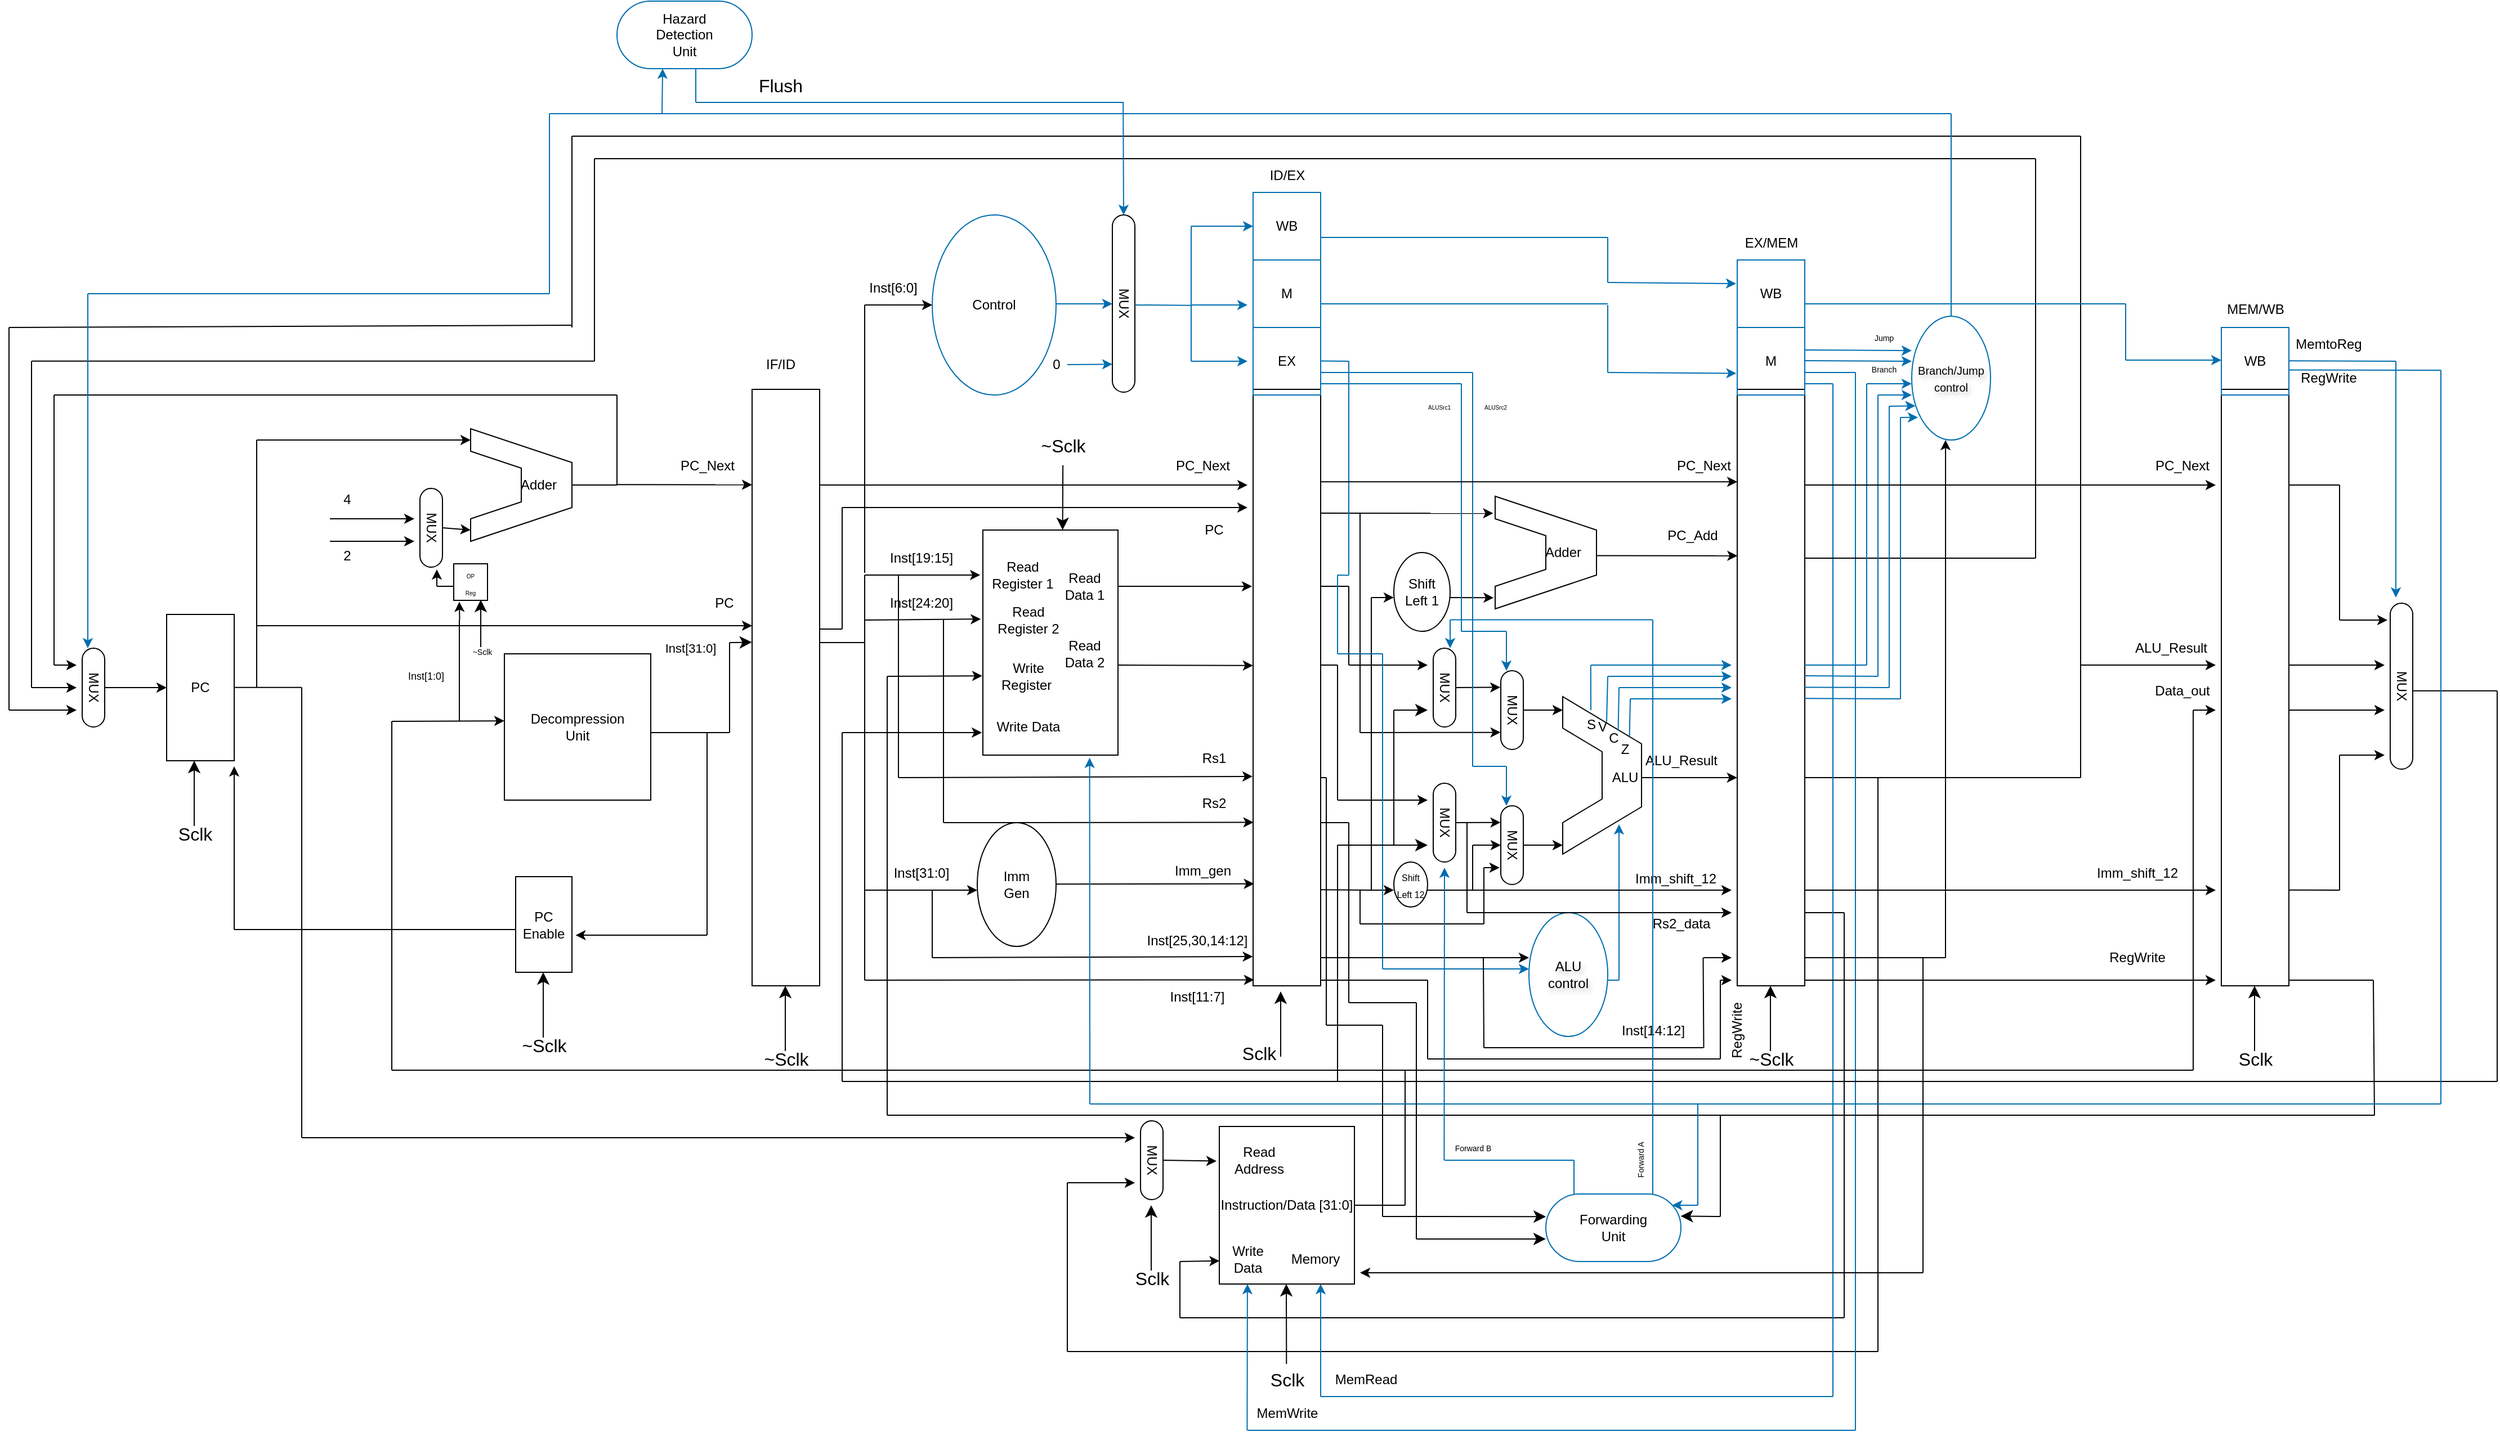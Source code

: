 <mxfile version="27.0.3">
  <diagram name="Page-1" id="bcbmdQSb0YX486mvRhEC">
    <mxGraphModel dx="1281" dy="1782" grid="1" gridSize="10" guides="1" tooltips="1" connect="1" arrows="1" fold="1" page="1" pageScale="1" pageWidth="850" pageHeight="1100" background="#ffffff" math="0" shadow="0">
      <root>
        <mxCell id="0" />
        <mxCell id="1" parent="0" />
        <mxCell id="XLAAWndn-XQMQ2BF4GBF-1" value="MUX" style="rounded=1;whiteSpace=wrap;html=1;arcSize=50;rotation=90;direction=east;fontColor=light-dark(#000000,#EDEDED);labelBackgroundColor=none;" parent="1" vertex="1">
          <mxGeometry x="180" y="330" width="70" height="20" as="geometry" />
        </mxCell>
        <mxCell id="XLAAWndn-XQMQ2BF4GBF-2" value="" style="endArrow=classic;html=1;rounded=0;exitX=0.5;exitY=0;exitDx=0;exitDy=0;" parent="1" source="XLAAWndn-XQMQ2BF4GBF-1" edge="1">
          <mxGeometry width="50" height="50" relative="1" as="geometry">
            <mxPoint x="230" y="340" as="sourcePoint" />
            <mxPoint x="280" y="340" as="targetPoint" />
          </mxGeometry>
        </mxCell>
        <mxCell id="XLAAWndn-XQMQ2BF4GBF-3" value="PC" style="rounded=0;whiteSpace=wrap;html=1;rotation=0;fontColor=light-dark(#000000,#EDEDED);labelBackgroundColor=none;" parent="1" vertex="1">
          <mxGeometry x="280" y="275" width="60" height="130" as="geometry" />
        </mxCell>
        <mxCell id="XLAAWndn-XQMQ2BF4GBF-4" value="Instruction/Data [31:0]" style="rounded=0;whiteSpace=wrap;html=1;fontColor=light-dark(#000000,#EDEDED);labelBackgroundColor=none;" parent="1" vertex="1">
          <mxGeometry x="1215" y="730" width="120" height="140" as="geometry" />
        </mxCell>
        <mxCell id="XLAAWndn-XQMQ2BF4GBF-5" value="Read&lt;div&gt;Address&lt;/div&gt;" style="text;html=1;align=center;verticalAlign=middle;resizable=0;points=[];autosize=1;strokeColor=none;fillColor=none;fontColor=light-dark(#000000,#EDEDED);labelBackgroundColor=none;" parent="1" vertex="1">
          <mxGeometry x="1215" y="740" width="70" height="40" as="geometry" />
        </mxCell>
        <mxCell id="XLAAWndn-XQMQ2BF4GBF-6" value="&lt;div&gt;Memory&lt;/div&gt;" style="text;html=1;align=center;verticalAlign=middle;resizable=0;points=[];autosize=1;strokeColor=none;fillColor=none;fontColor=light-dark(#000000,#EDEDED);labelBackgroundColor=none;" parent="1" vertex="1">
          <mxGeometry x="1265" y="833" width="70" height="30" as="geometry" />
        </mxCell>
        <mxCell id="XLAAWndn-XQMQ2BF4GBF-8" value="" style="endArrow=classic;html=1;rounded=0;" parent="1" edge="1">
          <mxGeometry width="50" height="50" relative="1" as="geometry">
            <mxPoint x="480" y="370" as="sourcePoint" />
            <mxPoint x="580" y="369.6" as="targetPoint" />
          </mxGeometry>
        </mxCell>
        <mxCell id="XLAAWndn-XQMQ2BF4GBF-10" value="" style="endArrow=classic;html=1;rounded=0;" parent="1" edge="1">
          <mxGeometry width="50" height="50" relative="1" as="geometry">
            <mxPoint x="425" y="210" as="sourcePoint" />
            <mxPoint x="500" y="210" as="targetPoint" />
          </mxGeometry>
        </mxCell>
        <mxCell id="XLAAWndn-XQMQ2BF4GBF-11" value="MUX" style="rounded=1;whiteSpace=wrap;html=1;arcSize=50;rotation=90;direction=east;fontColor=light-dark(#000000,#EDEDED);labelBackgroundColor=none;" parent="1" vertex="1">
          <mxGeometry x="480" y="188" width="70" height="20" as="geometry" />
        </mxCell>
        <mxCell id="XLAAWndn-XQMQ2BF4GBF-14" value="" style="endArrow=classic;html=1;rounded=0;" parent="1" edge="1">
          <mxGeometry width="50" height="50" relative="1" as="geometry">
            <mxPoint x="425" y="190" as="sourcePoint" />
            <mxPoint x="500" y="190" as="targetPoint" />
          </mxGeometry>
        </mxCell>
        <mxCell id="XLAAWndn-XQMQ2BF4GBF-15" value="4" style="text;html=1;align=center;verticalAlign=middle;resizable=0;points=[];autosize=1;strokeColor=none;fillColor=none;" parent="1" vertex="1">
          <mxGeometry x="425" y="158" width="30" height="30" as="geometry" />
        </mxCell>
        <mxCell id="XLAAWndn-XQMQ2BF4GBF-16" value="2" style="text;html=1;align=center;verticalAlign=middle;resizable=0;points=[];autosize=1;strokeColor=none;fillColor=none;" parent="1" vertex="1">
          <mxGeometry x="425" y="208" width="30" height="30" as="geometry" />
        </mxCell>
        <mxCell id="XLAAWndn-XQMQ2BF4GBF-17" value="Decompression&lt;div&gt;Unit&lt;/div&gt;" style="whiteSpace=wrap;html=1;aspect=fixed;" parent="1" vertex="1">
          <mxGeometry x="580" y="310" width="130" height="130" as="geometry" />
        </mxCell>
        <mxCell id="XLAAWndn-XQMQ2BF4GBF-19" value="" style="endArrow=none;html=1;rounded=0;" parent="1" edge="1">
          <mxGeometry width="50" height="50" relative="1" as="geometry">
            <mxPoint x="540" y="370" as="sourcePoint" />
            <mxPoint x="540" y="280" as="targetPoint" />
          </mxGeometry>
        </mxCell>
        <mxCell id="XLAAWndn-XQMQ2BF4GBF-20" value="" style="endArrow=none;html=1;rounded=0;" parent="1" edge="1">
          <mxGeometry width="50" height="50" relative="1" as="geometry">
            <mxPoint x="540" y="280" as="sourcePoint" />
            <mxPoint x="540" y="280" as="targetPoint" />
          </mxGeometry>
        </mxCell>
        <mxCell id="XLAAWndn-XQMQ2BF4GBF-21" value="" style="endArrow=classic;html=1;rounded=0;entryX=0.996;entryY=0.684;entryDx=0;entryDy=0;entryPerimeter=0;" parent="1" edge="1">
          <mxGeometry width="50" height="50" relative="1" as="geometry">
            <mxPoint x="540.24" y="280" as="sourcePoint" />
            <mxPoint x="540.0" y="263.68" as="targetPoint" />
          </mxGeometry>
        </mxCell>
        <mxCell id="XLAAWndn-XQMQ2BF4GBF-22" value="" style="shape=stencil(tZXRjoIwEEW/pq+bQsPq6wb1PyqOS2NtSdvV3b93oGCs0I0IJISkc7mHIb1DCcttySsgKS0J25A0TSjFO66vT2tuKyicL164EXwvwSvWGX2Cqzi4liFUCUa4WmVbQr/wmfpieaGVQojQygbKg44wLhR66a+Hta//C1YV8s/gwLRNNtXd68yPbAFqskSnIbPre95OZ6KGvSaL7NQ81ORNJsuxEgsxy/e8OH0b/aMOfVdUO2oDA8JdFlL6AYt9YMXruesJnXzWF/h/moawnVsK9eC+/wxaP5sKWI0FPGWMTvOvx9qz0P+ZTfOzsf7Q/sL+FVLbaHKwHgkPHguDmWs8vcQ2VX+ONIUb);whiteSpace=wrap;html=1;" parent="1" vertex="1">
          <mxGeometry x="550" y="110" width="90" height="100" as="geometry" />
        </mxCell>
        <mxCell id="XLAAWndn-XQMQ2BF4GBF-23" value="" style="endArrow=none;html=1;rounded=0;" parent="1" edge="1">
          <mxGeometry width="50" height="50" relative="1" as="geometry">
            <mxPoint x="360" y="340" as="sourcePoint" />
            <mxPoint x="360" y="120" as="targetPoint" />
          </mxGeometry>
        </mxCell>
        <mxCell id="XLAAWndn-XQMQ2BF4GBF-24" value="" style="endArrow=classic;html=1;rounded=0;entryX=0;entryY=0.1;entryDx=0;entryDy=0;entryPerimeter=0;" parent="1" target="XLAAWndn-XQMQ2BF4GBF-22" edge="1">
          <mxGeometry width="50" height="50" relative="1" as="geometry">
            <mxPoint x="360" y="120" as="sourcePoint" />
            <mxPoint x="410" y="70" as="targetPoint" />
          </mxGeometry>
        </mxCell>
        <mxCell id="XLAAWndn-XQMQ2BF4GBF-25" value="" style="endArrow=classic;html=1;rounded=0;exitX=0.5;exitY=0;exitDx=0;exitDy=0;entryX=0;entryY=0.9;entryDx=0;entryDy=0;entryPerimeter=0;" parent="1" source="XLAAWndn-XQMQ2BF4GBF-11" target="XLAAWndn-XQMQ2BF4GBF-22" edge="1">
          <mxGeometry width="50" height="50" relative="1" as="geometry">
            <mxPoint x="530" y="208" as="sourcePoint" />
            <mxPoint x="580" y="158" as="targetPoint" />
          </mxGeometry>
        </mxCell>
        <mxCell id="XLAAWndn-XQMQ2BF4GBF-26" value="Adder" style="text;html=1;align=center;verticalAlign=middle;resizable=0;points=[];autosize=1;strokeColor=none;fillColor=none;" parent="1" vertex="1">
          <mxGeometry x="580" y="145" width="60" height="30" as="geometry" />
        </mxCell>
        <mxCell id="XLAAWndn-XQMQ2BF4GBF-27" value="" style="endArrow=none;html=1;rounded=0;" parent="1" edge="1">
          <mxGeometry width="50" height="50" relative="1" as="geometry">
            <mxPoint x="640" y="160" as="sourcePoint" />
            <mxPoint x="680" y="160" as="targetPoint" />
          </mxGeometry>
        </mxCell>
        <mxCell id="XLAAWndn-XQMQ2BF4GBF-28" value="" style="endArrow=none;html=1;rounded=0;" parent="1" edge="1">
          <mxGeometry width="50" height="50" relative="1" as="geometry">
            <mxPoint x="680" y="160" as="sourcePoint" />
            <mxPoint x="680" y="80" as="targetPoint" />
          </mxGeometry>
        </mxCell>
        <mxCell id="XLAAWndn-XQMQ2BF4GBF-29" value="" style="endArrow=none;html=1;rounded=0;" parent="1" edge="1">
          <mxGeometry width="50" height="50" relative="1" as="geometry">
            <mxPoint x="180" y="80" as="sourcePoint" />
            <mxPoint x="680" y="80" as="targetPoint" />
          </mxGeometry>
        </mxCell>
        <mxCell id="XLAAWndn-XQMQ2BF4GBF-30" value="" style="endArrow=none;html=1;rounded=0;" parent="1" edge="1">
          <mxGeometry width="50" height="50" relative="1" as="geometry">
            <mxPoint x="180" y="320" as="sourcePoint" />
            <mxPoint x="180" y="80" as="targetPoint" />
          </mxGeometry>
        </mxCell>
        <mxCell id="XLAAWndn-XQMQ2BF4GBF-31" value="" style="endArrow=classic;html=1;rounded=0;" parent="1" edge="1">
          <mxGeometry width="50" height="50" relative="1" as="geometry">
            <mxPoint x="180" y="320" as="sourcePoint" />
            <mxPoint x="200" y="320" as="targetPoint" />
          </mxGeometry>
        </mxCell>
        <mxCell id="XLAAWndn-XQMQ2BF4GBF-32" value="Inst[1:0]" style="text;html=1;align=center;verticalAlign=middle;resizable=0;points=[];autosize=1;strokeColor=none;fillColor=none;rotation=0;fontSize=9;" parent="1" vertex="1">
          <mxGeometry x="480" y="320" width="60" height="20" as="geometry" />
        </mxCell>
        <mxCell id="XLAAWndn-XQMQ2BF4GBF-33" value="" style="rounded=0;whiteSpace=wrap;html=1;rotation=90;" parent="1" vertex="1">
          <mxGeometry x="565" y="310" width="530" height="60" as="geometry" />
        </mxCell>
        <mxCell id="XLAAWndn-XQMQ2BF4GBF-34" value="" style="endArrow=classic;html=1;rounded=0;entryX=0.157;entryY=1;entryDx=0;entryDy=0;entryPerimeter=0;" parent="1" edge="1">
          <mxGeometry width="50" height="50" relative="1" as="geometry">
            <mxPoint x="680" y="159.57" as="sourcePoint" />
            <mxPoint x="800" y="159.78" as="targetPoint" />
          </mxGeometry>
        </mxCell>
        <mxCell id="XLAAWndn-XQMQ2BF4GBF-36" value="" style="endArrow=classic;html=1;rounded=0;" parent="1" edge="1">
          <mxGeometry width="50" height="50" relative="1" as="geometry">
            <mxPoint x="360" y="285" as="sourcePoint" />
            <mxPoint x="800" y="285" as="targetPoint" />
          </mxGeometry>
        </mxCell>
        <mxCell id="XLAAWndn-XQMQ2BF4GBF-37" value="IF/ID" style="text;html=1;align=center;verticalAlign=middle;resizable=0;points=[];autosize=1;strokeColor=none;fillColor=none;" parent="1" vertex="1">
          <mxGeometry x="800" y="38" width="50" height="30" as="geometry" />
        </mxCell>
        <mxCell id="XLAAWndn-XQMQ2BF4GBF-38" value="" style="rounded=0;whiteSpace=wrap;html=1;fontColor=light-dark(#000000,#EDEDED);labelBackgroundColor=none;" parent="1" vertex="1">
          <mxGeometry x="1005" y="200" width="120" height="200" as="geometry" />
        </mxCell>
        <mxCell id="XLAAWndn-XQMQ2BF4GBF-39" value="Read&lt;br&gt;Register 1" style="text;html=1;align=center;verticalAlign=middle;resizable=0;points=[];autosize=1;strokeColor=none;fillColor=none;fontColor=light-dark(#000000,#EDEDED);labelBackgroundColor=none;" parent="1" vertex="1">
          <mxGeometry x="1000" y="220" width="80" height="40" as="geometry" />
        </mxCell>
        <mxCell id="XLAAWndn-XQMQ2BF4GBF-40" value="Read&lt;br&gt;Register 2" style="text;html=1;align=center;verticalAlign=middle;resizable=0;points=[];autosize=1;strokeColor=none;fillColor=none;fontColor=light-dark(#000000,#EDEDED);labelBackgroundColor=none;" parent="1" vertex="1">
          <mxGeometry x="1005" y="260" width="80" height="40" as="geometry" />
        </mxCell>
        <mxCell id="XLAAWndn-XQMQ2BF4GBF-41" value="Write&lt;br&gt;Register&amp;nbsp;" style="text;html=1;align=center;verticalAlign=middle;resizable=0;points=[];autosize=1;strokeColor=none;fillColor=none;fontColor=light-dark(#000000,#EDEDED);labelBackgroundColor=none;" parent="1" vertex="1">
          <mxGeometry x="1010" y="310" width="70" height="40" as="geometry" />
        </mxCell>
        <mxCell id="XLAAWndn-XQMQ2BF4GBF-42" value="Write Data" style="text;html=1;align=center;verticalAlign=middle;resizable=0;points=[];autosize=1;strokeColor=none;fillColor=none;fontColor=light-dark(#000000,#EDEDED);labelBackgroundColor=none;" parent="1" vertex="1">
          <mxGeometry x="1005" y="360" width="80" height="30" as="geometry" />
        </mxCell>
        <mxCell id="XLAAWndn-XQMQ2BF4GBF-43" value="Read&lt;br&gt;Data 1" style="text;html=1;align=center;verticalAlign=middle;resizable=0;points=[];autosize=1;strokeColor=none;fillColor=none;fontColor=light-dark(#000000,#EDEDED);labelBackgroundColor=none;" parent="1" vertex="1">
          <mxGeometry x="1065" y="230" width="60" height="40" as="geometry" />
        </mxCell>
        <mxCell id="XLAAWndn-XQMQ2BF4GBF-44" value="Read&lt;br&gt;Data 2" style="text;html=1;align=center;verticalAlign=middle;resizable=0;points=[];autosize=1;strokeColor=none;fillColor=none;fontColor=light-dark(#000000,#EDEDED);labelBackgroundColor=none;" parent="1" vertex="1">
          <mxGeometry x="1065" y="290" width="60" height="40" as="geometry" />
        </mxCell>
        <mxCell id="XLAAWndn-XQMQ2BF4GBF-46" value="Inst[19:15]" style="text;html=1;align=center;verticalAlign=middle;resizable=0;points=[];autosize=1;strokeColor=none;fillColor=none;" parent="1" vertex="1">
          <mxGeometry x="910" y="210" width="80" height="30" as="geometry" />
        </mxCell>
        <mxCell id="XLAAWndn-XQMQ2BF4GBF-48" value="Inst[24:20]" style="text;html=1;align=center;verticalAlign=middle;resizable=0;points=[];autosize=1;strokeColor=none;fillColor=none;" parent="1" vertex="1">
          <mxGeometry x="910" y="250" width="80" height="30" as="geometry" />
        </mxCell>
        <mxCell id="XLAAWndn-XQMQ2BF4GBF-49" value="&lt;font style=&quot;&quot;&gt;Control&lt;/font&gt;" style="ellipse;whiteSpace=wrap;html=1;fillColor=none;fontColor=light-dark(#000000,#EDEDED);strokeColor=#006EAF;labelBackgroundColor=none;" parent="1" vertex="1">
          <mxGeometry x="960" y="-80" width="110" height="160" as="geometry" />
        </mxCell>
        <mxCell id="XLAAWndn-XQMQ2BF4GBF-50" value="" style="endArrow=none;html=1;rounded=0;" parent="1" edge="1">
          <mxGeometry width="50" height="50" relative="1" as="geometry">
            <mxPoint x="860" y="300" as="sourcePoint" />
            <mxPoint x="900" y="300" as="targetPoint" />
          </mxGeometry>
        </mxCell>
        <mxCell id="XLAAWndn-XQMQ2BF4GBF-51" value="" style="endArrow=none;html=1;rounded=0;" parent="1" edge="1">
          <mxGeometry width="50" height="50" relative="1" as="geometry">
            <mxPoint x="900" y="300" as="sourcePoint" />
            <mxPoint x="900" y="240" as="targetPoint" />
          </mxGeometry>
        </mxCell>
        <mxCell id="XLAAWndn-XQMQ2BF4GBF-52" value="" style="endArrow=classic;html=1;rounded=0;entryX=0.033;entryY=0.499;entryDx=0;entryDy=0;entryPerimeter=0;" parent="1" target="XLAAWndn-XQMQ2BF4GBF-39" edge="1">
          <mxGeometry width="50" height="50" relative="1" as="geometry">
            <mxPoint x="900" y="240" as="sourcePoint" />
            <mxPoint x="950" y="190" as="targetPoint" />
          </mxGeometry>
        </mxCell>
        <mxCell id="XLAAWndn-XQMQ2BF4GBF-53" value="" style="endArrow=classic;html=1;rounded=0;entryX=-0.023;entryY=0.478;entryDx=0;entryDy=0;entryPerimeter=0;" parent="1" target="XLAAWndn-XQMQ2BF4GBF-40" edge="1">
          <mxGeometry width="50" height="50" relative="1" as="geometry">
            <mxPoint x="900" y="280" as="sourcePoint" />
            <mxPoint x="950" y="230" as="targetPoint" />
          </mxGeometry>
        </mxCell>
        <mxCell id="XLAAWndn-XQMQ2BF4GBF-54" value="" style="endArrow=none;html=1;rounded=0;" parent="1" edge="1">
          <mxGeometry width="50" height="50" relative="1" as="geometry">
            <mxPoint x="900" y="238" as="sourcePoint" />
            <mxPoint x="900" as="targetPoint" />
          </mxGeometry>
        </mxCell>
        <mxCell id="XLAAWndn-XQMQ2BF4GBF-56" value="" style="endArrow=classic;html=1;rounded=0;entryX=0;entryY=0.5;entryDx=0;entryDy=0;" parent="1" target="XLAAWndn-XQMQ2BF4GBF-49" edge="1">
          <mxGeometry width="50" height="50" relative="1" as="geometry">
            <mxPoint x="900" as="sourcePoint" />
            <mxPoint x="920" as="targetPoint" />
            <Array as="points">
              <mxPoint x="910" />
            </Array>
          </mxGeometry>
        </mxCell>
        <mxCell id="XLAAWndn-XQMQ2BF4GBF-57" value="Inst[6:0]" style="text;html=1;align=center;verticalAlign=middle;resizable=0;points=[];autosize=1;strokeColor=none;fillColor=none;" parent="1" vertex="1">
          <mxGeometry x="890" y="-30" width="70" height="30" as="geometry" />
        </mxCell>
        <mxCell id="XLAAWndn-XQMQ2BF4GBF-58" value="" style="endArrow=none;html=1;rounded=0;" parent="1" edge="1">
          <mxGeometry width="50" height="50" relative="1" as="geometry">
            <mxPoint x="900" y="520" as="sourcePoint" />
            <mxPoint x="900" y="300" as="targetPoint" />
          </mxGeometry>
        </mxCell>
        <mxCell id="XLAAWndn-XQMQ2BF4GBF-59" value="" style="rounded=0;whiteSpace=wrap;html=1;rotation=90;" parent="1" vertex="1">
          <mxGeometry x="1010" y="310" width="530" height="60" as="geometry" />
        </mxCell>
        <mxCell id="XLAAWndn-XQMQ2BF4GBF-60" value="EX" style="rounded=0;whiteSpace=wrap;rotation=0;fillColor=none;fontColor=light-dark(#000000,#FFFFFF);strokeColor=#006EAF;labelBorderColor=none;labelBackgroundColor=none;" parent="1" vertex="1">
          <mxGeometry x="1245" y="20" width="60" height="60" as="geometry" />
        </mxCell>
        <mxCell id="XLAAWndn-XQMQ2BF4GBF-63" value="M" style="rounded=0;whiteSpace=wrap;rotation=0;fillColor=none;fontColor=light-dark(#000000,#FFFFFF);strokeColor=#006EAF;labelBorderColor=none;labelBackgroundColor=none;" parent="1" vertex="1">
          <mxGeometry x="1245" y="-40" width="60" height="60" as="geometry" />
        </mxCell>
        <mxCell id="XLAAWndn-XQMQ2BF4GBF-64" value="WB" style="rounded=0;whiteSpace=wrap;rotation=0;fillColor=none;fontColor=light-dark(#000000,#FFFFFF);strokeColor=#006EAF;labelBorderColor=none;labelBackgroundColor=none;" parent="1" vertex="1">
          <mxGeometry x="1245" y="-100" width="60" height="60" as="geometry" />
        </mxCell>
        <mxCell id="XLAAWndn-XQMQ2BF4GBF-66" value="" style="endArrow=classic;html=1;rounded=0;entryX=0;entryY=0.5;entryDx=0;entryDy=0;fillColor=#1ba1e2;strokeColor=#006EAF;" parent="1" target="XLAAWndn-XQMQ2BF4GBF-64" edge="1">
          <mxGeometry width="50" height="50" relative="1" as="geometry">
            <mxPoint x="1190" y="-70" as="sourcePoint" />
            <mxPoint x="1127.5" y="-62.5" as="targetPoint" />
          </mxGeometry>
        </mxCell>
        <mxCell id="XLAAWndn-XQMQ2BF4GBF-67" value="" style="endArrow=classic;html=1;rounded=0;fillColor=#1ba1e2;strokeColor=#006EAF;" parent="1" edge="1">
          <mxGeometry width="50" height="50" relative="1" as="geometry">
            <mxPoint x="1070" y="-1" as="sourcePoint" />
            <mxPoint x="1120" y="-1" as="targetPoint" />
          </mxGeometry>
        </mxCell>
        <mxCell id="XLAAWndn-XQMQ2BF4GBF-68" value="" style="endArrow=classic;html=1;rounded=0;fillColor=#1ba1e2;strokeColor=#006EAF;" parent="1" edge="1">
          <mxGeometry width="50" height="50" relative="1" as="geometry">
            <mxPoint x="1190" y="50" as="sourcePoint" />
            <mxPoint x="1240" y="50" as="targetPoint" />
          </mxGeometry>
        </mxCell>
        <mxCell id="XLAAWndn-XQMQ2BF4GBF-69" value="" style="endArrow=classic;html=1;rounded=0;" parent="1" edge="1">
          <mxGeometry width="50" height="50" relative="1" as="geometry">
            <mxPoint x="900" y="520" as="sourcePoint" />
            <mxPoint x="1000" y="520" as="targetPoint" />
          </mxGeometry>
        </mxCell>
        <mxCell id="XLAAWndn-XQMQ2BF4GBF-70" value="Imm&lt;br&gt;Gen" style="ellipse;whiteSpace=wrap;html=1;fontColor=light-dark(#000000,#EDEDED);labelBackgroundColor=none;" parent="1" vertex="1">
          <mxGeometry x="1000" y="460" width="70" height="110" as="geometry" />
        </mxCell>
        <mxCell id="XLAAWndn-XQMQ2BF4GBF-71" value="Inst[31:0]" style="text;html=1;align=center;verticalAlign=middle;resizable=0;points=[];autosize=1;strokeColor=none;fillColor=none;" parent="1" vertex="1">
          <mxGeometry x="915" y="490" width="70" height="30" as="geometry" />
        </mxCell>
        <mxCell id="XLAAWndn-XQMQ2BF4GBF-72" value="" style="endArrow=classic;html=1;rounded=0;entryX=0.829;entryY=0.986;entryDx=0;entryDy=0;entryPerimeter=0;" parent="1" target="XLAAWndn-XQMQ2BF4GBF-59" edge="1">
          <mxGeometry width="50" height="50" relative="1" as="geometry">
            <mxPoint x="1070" y="514.6" as="sourcePoint" />
            <mxPoint x="1240" y="514" as="targetPoint" />
          </mxGeometry>
        </mxCell>
        <mxCell id="XLAAWndn-XQMQ2BF4GBF-73" value="ID/EX" style="text;html=1;align=center;verticalAlign=middle;resizable=0;points=[];autosize=1;strokeColor=none;fillColor=none;" parent="1" vertex="1">
          <mxGeometry x="1250" y="-130" width="50" height="30" as="geometry" />
        </mxCell>
        <mxCell id="XLAAWndn-XQMQ2BF4GBF-74" value="" style="endArrow=none;html=1;rounded=0;" parent="1" edge="1">
          <mxGeometry width="50" height="50" relative="1" as="geometry">
            <mxPoint x="930" y="420" as="sourcePoint" />
            <mxPoint x="930" y="240" as="targetPoint" />
          </mxGeometry>
        </mxCell>
        <mxCell id="XLAAWndn-XQMQ2BF4GBF-75" value="" style="endArrow=classic;html=1;rounded=0;entryX=0.649;entryY=1.007;entryDx=0;entryDy=0;entryPerimeter=0;" parent="1" target="XLAAWndn-XQMQ2BF4GBF-59" edge="1">
          <mxGeometry width="50" height="50" relative="1" as="geometry">
            <mxPoint x="930" y="420" as="sourcePoint" />
            <mxPoint x="1240" y="420" as="targetPoint" />
          </mxGeometry>
        </mxCell>
        <mxCell id="XLAAWndn-XQMQ2BF4GBF-77" value="" style="endArrow=none;html=1;rounded=0;" parent="1" edge="1">
          <mxGeometry width="50" height="50" relative="1" as="geometry">
            <mxPoint x="970" y="460" as="sourcePoint" />
            <mxPoint x="970" y="280" as="targetPoint" />
          </mxGeometry>
        </mxCell>
        <mxCell id="XLAAWndn-XQMQ2BF4GBF-78" value="" style="endArrow=classic;html=1;rounded=0;entryX=0.726;entryY=0.994;entryDx=0;entryDy=0;entryPerimeter=0;" parent="1" target="XLAAWndn-XQMQ2BF4GBF-59" edge="1">
          <mxGeometry width="50" height="50" relative="1" as="geometry">
            <mxPoint x="970" y="460" as="sourcePoint" />
            <mxPoint x="1240" y="460" as="targetPoint" />
          </mxGeometry>
        </mxCell>
        <mxCell id="XLAAWndn-XQMQ2BF4GBF-79" value="" style="endArrow=classic;html=1;rounded=0;" parent="1" edge="1">
          <mxGeometry width="50" height="50" relative="1" as="geometry">
            <mxPoint x="1125" y="250" as="sourcePoint" />
            <mxPoint x="1244" y="250" as="targetPoint" />
          </mxGeometry>
        </mxCell>
        <mxCell id="XLAAWndn-XQMQ2BF4GBF-80" value="" style="endArrow=classic;html=1;rounded=0;entryX=0.463;entryY=1.002;entryDx=0;entryDy=0;entryPerimeter=0;" parent="1" target="XLAAWndn-XQMQ2BF4GBF-59" edge="1">
          <mxGeometry width="50" height="50" relative="1" as="geometry">
            <mxPoint x="1125" y="320" as="sourcePoint" />
            <mxPoint x="1240" y="320" as="targetPoint" />
          </mxGeometry>
        </mxCell>
        <mxCell id="XLAAWndn-XQMQ2BF4GBF-81" value="" style="endArrow=none;html=1;rounded=0;" parent="1" edge="1">
          <mxGeometry width="50" height="50" relative="1" as="geometry">
            <mxPoint x="900" y="600" as="sourcePoint" />
            <mxPoint x="900" y="520" as="targetPoint" />
          </mxGeometry>
        </mxCell>
        <mxCell id="XLAAWndn-XQMQ2BF4GBF-82" value="" style="endArrow=classic;html=1;rounded=0;entryX=0.99;entryY=0.985;entryDx=0;entryDy=0;entryPerimeter=0;" parent="1" target="XLAAWndn-XQMQ2BF4GBF-59" edge="1">
          <mxGeometry width="50" height="50" relative="1" as="geometry">
            <mxPoint x="900" y="600" as="sourcePoint" />
            <mxPoint x="1240" y="600" as="targetPoint" />
          </mxGeometry>
        </mxCell>
        <mxCell id="XLAAWndn-XQMQ2BF4GBF-83" value="Inst[11:7]" style="text;html=1;align=center;verticalAlign=middle;resizable=0;points=[];autosize=1;strokeColor=none;fillColor=none;" parent="1" vertex="1">
          <mxGeometry x="1160" y="600" width="70" height="30" as="geometry" />
        </mxCell>
        <mxCell id="XLAAWndn-XQMQ2BF4GBF-84" value="" style="endArrow=classic;html=1;rounded=0;" parent="1" edge="1">
          <mxGeometry width="50" height="50" relative="1" as="geometry">
            <mxPoint x="860" y="160" as="sourcePoint" />
            <mxPoint x="1240" y="160" as="targetPoint" />
          </mxGeometry>
        </mxCell>
        <mxCell id="XLAAWndn-XQMQ2BF4GBF-85" value="" style="endArrow=none;html=1;rounded=0;" parent="1" edge="1">
          <mxGeometry width="50" height="50" relative="1" as="geometry">
            <mxPoint x="860" y="288" as="sourcePoint" />
            <mxPoint x="880" y="288" as="targetPoint" />
          </mxGeometry>
        </mxCell>
        <mxCell id="XLAAWndn-XQMQ2BF4GBF-86" value="" style="endArrow=none;html=1;rounded=0;" parent="1" edge="1">
          <mxGeometry width="50" height="50" relative="1" as="geometry">
            <mxPoint x="880" y="288" as="sourcePoint" />
            <mxPoint x="880" y="180" as="targetPoint" />
          </mxGeometry>
        </mxCell>
        <mxCell id="XLAAWndn-XQMQ2BF4GBF-87" value="" style="endArrow=classic;html=1;rounded=0;" parent="1" edge="1">
          <mxGeometry width="50" height="50" relative="1" as="geometry">
            <mxPoint x="880" y="180" as="sourcePoint" />
            <mxPoint x="1240" y="180" as="targetPoint" />
          </mxGeometry>
        </mxCell>
        <mxCell id="XLAAWndn-XQMQ2BF4GBF-88" value="PC_Next" style="text;html=1;align=center;verticalAlign=middle;resizable=0;points=[];autosize=1;strokeColor=none;fillColor=none;" parent="1" vertex="1">
          <mxGeometry x="1165" y="128" width="70" height="30" as="geometry" />
        </mxCell>
        <mxCell id="XLAAWndn-XQMQ2BF4GBF-89" value="PC" style="text;html=1;align=center;verticalAlign=middle;resizable=0;points=[];autosize=1;strokeColor=none;fillColor=none;" parent="1" vertex="1">
          <mxGeometry x="1190" y="185" width="40" height="30" as="geometry" />
        </mxCell>
        <mxCell id="XLAAWndn-XQMQ2BF4GBF-90" value="Imm_gen" style="text;html=1;align=center;verticalAlign=middle;resizable=0;points=[];autosize=1;strokeColor=none;fillColor=none;" parent="1" vertex="1">
          <mxGeometry x="1165" y="488" width="70" height="30" as="geometry" />
        </mxCell>
        <mxCell id="XLAAWndn-XQMQ2BF4GBF-91" value="Rs1" style="text;html=1;align=center;verticalAlign=middle;resizable=0;points=[];autosize=1;strokeColor=none;fillColor=none;" parent="1" vertex="1">
          <mxGeometry x="1190" y="388" width="40" height="30" as="geometry" />
        </mxCell>
        <mxCell id="XLAAWndn-XQMQ2BF4GBF-92" value="Rs2" style="text;html=1;align=center;verticalAlign=middle;resizable=0;points=[];autosize=1;strokeColor=none;fillColor=none;" parent="1" vertex="1">
          <mxGeometry x="1190" y="428" width="40" height="30" as="geometry" />
        </mxCell>
        <mxCell id="XLAAWndn-XQMQ2BF4GBF-94" value="" style="shape=stencil(tZXRjoIwEEW/pq+bQsPq6wb1PyqOS2NtSdvV3b93oGCs0I0IJISkc7mHIb1DCcttySsgKS0J25A0TSjFO66vT2tuKyicL164EXwvwSvWGX2Cqzi4liFUCUa4WmVbQr/wmfpieaGVQojQygbKg44wLhR66a+Hta//C1YV8s/gwLRNNtXd68yPbAFqskSnIbPre95OZ6KGvSaL7NQ81ORNJsuxEgsxy/e8OH0b/aMOfVdUO2oDA8JdFlL6AYt9YMXruesJnXzWF/h/moawnVsK9eC+/wxaP5sKWI0FPGWMTvOvx9qz0P+ZTfOzsf7Q/sL+FVLbaHKwHgkPHguDmWs8vcQ2VX+ONIUb);whiteSpace=wrap;html=1;" parent="1" vertex="1">
          <mxGeometry x="1460" y="170" width="90" height="100" as="geometry" />
        </mxCell>
        <mxCell id="XLAAWndn-XQMQ2BF4GBF-95" value="Adder" style="text;html=1;align=center;verticalAlign=middle;resizable=0;points=[];autosize=1;strokeColor=none;fillColor=none;" parent="1" vertex="1">
          <mxGeometry x="1490" y="205" width="60" height="30" as="geometry" />
        </mxCell>
        <mxCell id="XLAAWndn-XQMQ2BF4GBF-96" value="" style="endArrow=classic;html=1;rounded=0;entryX=-0.019;entryY=0.151;entryDx=0;entryDy=0;entryPerimeter=0;" parent="1" target="XLAAWndn-XQMQ2BF4GBF-94" edge="1">
          <mxGeometry width="50" height="50" relative="1" as="geometry">
            <mxPoint x="1305" y="185" as="sourcePoint" />
            <mxPoint x="1355" y="135" as="targetPoint" />
          </mxGeometry>
        </mxCell>
        <mxCell id="XLAAWndn-XQMQ2BF4GBF-97" value="Shift&lt;br&gt;Left 1" style="ellipse;whiteSpace=wrap;html=1;fontColor=light-dark(#000000,#EDEDED);labelBackgroundColor=none;" parent="1" vertex="1">
          <mxGeometry x="1370" y="220" width="50" height="70" as="geometry" />
        </mxCell>
        <mxCell id="XLAAWndn-XQMQ2BF4GBF-99" value="" style="endArrow=classic;html=1;rounded=0;entryX=-0.015;entryY=0.902;entryDx=0;entryDy=0;entryPerimeter=0;" parent="1" target="XLAAWndn-XQMQ2BF4GBF-94" edge="1">
          <mxGeometry width="50" height="50" relative="1" as="geometry">
            <mxPoint x="1420" y="260" as="sourcePoint" />
            <mxPoint x="1470" y="210" as="targetPoint" />
          </mxGeometry>
        </mxCell>
        <mxCell id="XLAAWndn-XQMQ2BF4GBF-104" value="" style="endArrow=none;html=1;rounded=0;exitX=0.839;exitY=-0.002;exitDx=0;exitDy=0;exitPerimeter=0;" parent="1" source="XLAAWndn-XQMQ2BF4GBF-59" edge="1">
          <mxGeometry width="50" height="50" relative="1" as="geometry">
            <mxPoint x="1310" y="520" as="sourcePoint" />
            <mxPoint x="1350" y="520" as="targetPoint" />
          </mxGeometry>
        </mxCell>
        <mxCell id="XLAAWndn-XQMQ2BF4GBF-105" value="" style="endArrow=none;html=1;rounded=0;" parent="1" edge="1">
          <mxGeometry width="50" height="50" relative="1" as="geometry">
            <mxPoint x="1350" y="520" as="sourcePoint" />
            <mxPoint x="1350" y="260" as="targetPoint" />
          </mxGeometry>
        </mxCell>
        <mxCell id="XLAAWndn-XQMQ2BF4GBF-106" value="" style="endArrow=classic;html=1;rounded=0;entryX=0;entryY=0.571;entryDx=0;entryDy=0;entryPerimeter=0;" parent="1" target="XLAAWndn-XQMQ2BF4GBF-97" edge="1">
          <mxGeometry width="50" height="50" relative="1" as="geometry">
            <mxPoint x="1350" y="260" as="sourcePoint" />
            <mxPoint x="1400" y="210" as="targetPoint" />
          </mxGeometry>
        </mxCell>
        <mxCell id="XLAAWndn-XQMQ2BF4GBF-107" value="MUX" style="rounded=1;whiteSpace=wrap;html=1;arcSize=50;rotation=90;direction=east;fontColor=light-dark(#000000,#EDEDED);labelBackgroundColor=none;" parent="1" vertex="1">
          <mxGeometry x="1380" y="330" width="70" height="20" as="geometry" />
        </mxCell>
        <mxCell id="XLAAWndn-XQMQ2BF4GBF-108" value="MUX" style="rounded=1;whiteSpace=wrap;html=1;arcSize=50;rotation=90;direction=east;fontColor=light-dark(#000000,#EDEDED);labelBackgroundColor=none;" parent="1" vertex="1">
          <mxGeometry x="1440" y="350" width="70" height="20" as="geometry" />
        </mxCell>
        <mxCell id="XLAAWndn-XQMQ2BF4GBF-109" value="" style="endArrow=none;html=1;rounded=0;" parent="1" edge="1">
          <mxGeometry width="50" height="50" relative="1" as="geometry">
            <mxPoint x="1305" y="250" as="sourcePoint" />
            <mxPoint x="1330" y="250" as="targetPoint" />
          </mxGeometry>
        </mxCell>
        <mxCell id="XLAAWndn-XQMQ2BF4GBF-110" value="" style="endArrow=none;html=1;rounded=0;" parent="1" edge="1">
          <mxGeometry width="50" height="50" relative="1" as="geometry">
            <mxPoint x="1330" y="320" as="sourcePoint" />
            <mxPoint x="1330" y="250" as="targetPoint" />
          </mxGeometry>
        </mxCell>
        <mxCell id="XLAAWndn-XQMQ2BF4GBF-111" value="" style="endArrow=classic;html=1;rounded=0;" parent="1" edge="1">
          <mxGeometry width="50" height="50" relative="1" as="geometry">
            <mxPoint x="1330" y="320" as="sourcePoint" />
            <mxPoint x="1400" y="320" as="targetPoint" />
          </mxGeometry>
        </mxCell>
        <mxCell id="XLAAWndn-XQMQ2BF4GBF-112" value="" style="endArrow=classic;html=1;rounded=0;exitX=0.5;exitY=0;exitDx=0;exitDy=0;entryX=0.211;entryY=1.02;entryDx=0;entryDy=0;entryPerimeter=0;" parent="1" source="XLAAWndn-XQMQ2BF4GBF-107" target="XLAAWndn-XQMQ2BF4GBF-108" edge="1">
          <mxGeometry width="50" height="50" relative="1" as="geometry">
            <mxPoint x="1430" y="340" as="sourcePoint" />
            <mxPoint x="1450" y="340" as="targetPoint" />
          </mxGeometry>
        </mxCell>
        <mxCell id="XLAAWndn-XQMQ2BF4GBF-113" value="" style="endArrow=none;html=1;rounded=0;" parent="1" edge="1">
          <mxGeometry width="50" height="50" relative="1" as="geometry">
            <mxPoint x="1340" y="380" as="sourcePoint" />
            <mxPoint x="1340" y="185" as="targetPoint" />
          </mxGeometry>
        </mxCell>
        <mxCell id="XLAAWndn-XQMQ2BF4GBF-114" value="" style="endArrow=classic;html=1;rounded=0;entryX=0.783;entryY=1.011;entryDx=0;entryDy=0;entryPerimeter=0;" parent="1" target="XLAAWndn-XQMQ2BF4GBF-108" edge="1">
          <mxGeometry width="50" height="50" relative="1" as="geometry">
            <mxPoint x="1340" y="380" as="sourcePoint" />
            <mxPoint x="1460" y="380" as="targetPoint" />
          </mxGeometry>
        </mxCell>
        <mxCell id="XLAAWndn-XQMQ2BF4GBF-115" value="MUX" style="rounded=1;whiteSpace=wrap;html=1;arcSize=50;rotation=90;direction=east;fontColor=light-dark(#000000,#EDEDED);labelBackgroundColor=none;" parent="1" vertex="1">
          <mxGeometry x="1380" y="450" width="70" height="20" as="geometry" />
        </mxCell>
        <mxCell id="XLAAWndn-XQMQ2BF4GBF-116" value="MUX" style="rounded=1;whiteSpace=wrap;html=1;arcSize=50;rotation=90;direction=east;fontColor=light-dark(#000000,#EDEDED);labelBackgroundColor=none;" parent="1" vertex="1">
          <mxGeometry x="1440" y="470" width="70" height="20" as="geometry" />
        </mxCell>
        <mxCell id="XLAAWndn-XQMQ2BF4GBF-117" value="" style="endArrow=none;html=1;rounded=0;" parent="1" edge="1">
          <mxGeometry width="50" height="50" relative="1" as="geometry">
            <mxPoint x="1305" y="320" as="sourcePoint" />
            <mxPoint x="1320" y="320" as="targetPoint" />
          </mxGeometry>
        </mxCell>
        <mxCell id="XLAAWndn-XQMQ2BF4GBF-119" value="" style="endArrow=none;html=1;rounded=0;" parent="1" edge="1">
          <mxGeometry width="50" height="50" relative="1" as="geometry">
            <mxPoint x="1320" y="320" as="sourcePoint" />
            <mxPoint x="1320" y="440" as="targetPoint" />
          </mxGeometry>
        </mxCell>
        <mxCell id="XLAAWndn-XQMQ2BF4GBF-120" value="" style="endArrow=classic;html=1;rounded=0;" parent="1" edge="1">
          <mxGeometry width="50" height="50" relative="1" as="geometry">
            <mxPoint x="1320" y="440" as="sourcePoint" />
            <mxPoint x="1400" y="440" as="targetPoint" />
          </mxGeometry>
        </mxCell>
        <mxCell id="XLAAWndn-XQMQ2BF4GBF-121" value="" style="endArrow=classic;html=1;rounded=0;exitX=0.5;exitY=0;exitDx=0;exitDy=0;entryX=0.212;entryY=1.009;entryDx=0;entryDy=0;entryPerimeter=0;" parent="1" source="XLAAWndn-XQMQ2BF4GBF-115" target="XLAAWndn-XQMQ2BF4GBF-116" edge="1">
          <mxGeometry width="50" height="50" relative="1" as="geometry">
            <mxPoint x="1430" y="460" as="sourcePoint" />
            <mxPoint x="1460" y="460" as="targetPoint" />
          </mxGeometry>
        </mxCell>
        <mxCell id="XLAAWndn-XQMQ2BF4GBF-122" value="&lt;font style=&quot;font-size: 8px;&quot;&gt;Shift&lt;br&gt;Left 12&lt;/font&gt;" style="ellipse;whiteSpace=wrap;html=1;fontColor=light-dark(#000000,#EDEDED);labelBackgroundColor=none;" parent="1" vertex="1">
          <mxGeometry x="1370" y="495" width="30" height="40" as="geometry" />
        </mxCell>
        <mxCell id="XLAAWndn-XQMQ2BF4GBF-123" value="" style="endArrow=classic;html=1;rounded=0;entryX=0;entryY=0.625;entryDx=0;entryDy=0;entryPerimeter=0;" parent="1" target="XLAAWndn-XQMQ2BF4GBF-122" edge="1">
          <mxGeometry width="50" height="50" relative="1" as="geometry">
            <mxPoint x="1350" y="520" as="sourcePoint" />
            <mxPoint x="1400" y="470" as="targetPoint" />
          </mxGeometry>
        </mxCell>
        <mxCell id="XLAAWndn-XQMQ2BF4GBF-125" value="" style="endArrow=none;html=1;rounded=0;" parent="1" edge="1">
          <mxGeometry width="50" height="50" relative="1" as="geometry">
            <mxPoint x="1400" y="520" as="sourcePoint" />
            <mxPoint x="1440" y="520" as="targetPoint" />
          </mxGeometry>
        </mxCell>
        <mxCell id="XLAAWndn-XQMQ2BF4GBF-127" value="" style="endArrow=none;html=1;rounded=0;" parent="1" edge="1">
          <mxGeometry width="50" height="50" relative="1" as="geometry">
            <mxPoint x="1440" y="520" as="sourcePoint" />
            <mxPoint x="1440" y="480" as="targetPoint" />
          </mxGeometry>
        </mxCell>
        <mxCell id="XLAAWndn-XQMQ2BF4GBF-128" value="" style="endArrow=classic;html=1;rounded=0;entryX=0.5;entryY=1;entryDx=0;entryDy=0;" parent="1" target="XLAAWndn-XQMQ2BF4GBF-116" edge="1">
          <mxGeometry width="50" height="50" relative="1" as="geometry">
            <mxPoint x="1440" y="480" as="sourcePoint" />
            <mxPoint x="1490" y="435" as="targetPoint" />
          </mxGeometry>
        </mxCell>
        <mxCell id="XLAAWndn-XQMQ2BF4GBF-129" value="" style="endArrow=none;html=1;rounded=0;" parent="1" edge="1">
          <mxGeometry width="50" height="50" relative="1" as="geometry">
            <mxPoint x="1340" y="550" as="sourcePoint" />
            <mxPoint x="1340" y="520" as="targetPoint" />
          </mxGeometry>
        </mxCell>
        <mxCell id="XLAAWndn-XQMQ2BF4GBF-130" value="" style="endArrow=none;html=1;rounded=0;" parent="1" edge="1">
          <mxGeometry width="50" height="50" relative="1" as="geometry">
            <mxPoint x="1340" y="550" as="sourcePoint" />
            <mxPoint x="1450" y="550" as="targetPoint" />
          </mxGeometry>
        </mxCell>
        <mxCell id="XLAAWndn-XQMQ2BF4GBF-131" value="" style="endArrow=none;html=1;rounded=0;" parent="1" edge="1">
          <mxGeometry width="50" height="50" relative="1" as="geometry">
            <mxPoint x="1450" y="550" as="sourcePoint" />
            <mxPoint x="1450" y="500" as="targetPoint" />
          </mxGeometry>
        </mxCell>
        <mxCell id="XLAAWndn-XQMQ2BF4GBF-132" value="" style="endArrow=classic;html=1;rounded=0;entryX=0.786;entryY=1.054;entryDx=0;entryDy=0;entryPerimeter=0;" parent="1" target="XLAAWndn-XQMQ2BF4GBF-116" edge="1">
          <mxGeometry width="50" height="50" relative="1" as="geometry">
            <mxPoint x="1450" y="500" as="sourcePoint" />
            <mxPoint x="1500" y="450" as="targetPoint" />
          </mxGeometry>
        </mxCell>
        <mxCell id="XLAAWndn-XQMQ2BF4GBF-133" value="" style="shape=stencil(tZXRjoIwEEW/pq+bQsPq6wb1PyqOS2NtSdvV3b93oGCs0I0IJISkc7mHIb1DCcttySsgKS0J25A0TSjFO66vT2tuKyicL164EXwvwSvWGX2Cqzi4liFUCUa4WmVbQr/wmfpieaGVQojQygbKg44wLhR66a+Hta//C1YV8s/gwLRNNtXd68yPbAFqskSnIbPre95OZ6KGvSaL7NQ81ORNJsuxEgsxy/e8OH0b/aMOfVdUO2oDA8JdFlL6AYt9YMXruesJnXzWF/h/moawnVsK9eC+/wxaP5sKWI0FPGWMTvOvx9qz0P+ZTfOzsf7Q/sL+FVLbaHKwHgkPHguDmWs8vcQ2VX+ONIUb);whiteSpace=wrap;html=1;fontColor=light-dark(#000000,#EDEDED);labelBackgroundColor=none;" parent="1" vertex="1">
          <mxGeometry x="1520" y="348" width="70" height="140" as="geometry" />
        </mxCell>
        <mxCell id="XLAAWndn-XQMQ2BF4GBF-134" value="" style="endArrow=classic;html=1;rounded=0;entryX=0;entryY=0.086;entryDx=0;entryDy=0;entryPerimeter=0;exitX=0.5;exitY=0;exitDx=0;exitDy=0;" parent="1" source="XLAAWndn-XQMQ2BF4GBF-108" target="XLAAWndn-XQMQ2BF4GBF-133" edge="1">
          <mxGeometry width="50" height="50" relative="1" as="geometry">
            <mxPoint x="1490" y="360" as="sourcePoint" />
            <mxPoint x="1540" y="310" as="targetPoint" />
          </mxGeometry>
        </mxCell>
        <mxCell id="XLAAWndn-XQMQ2BF4GBF-135" value="" style="endArrow=classic;html=1;rounded=0;exitX=0.5;exitY=0;exitDx=0;exitDy=0;entryX=0;entryY=0.943;entryDx=0;entryDy=0;entryPerimeter=0;" parent="1" source="XLAAWndn-XQMQ2BF4GBF-116" target="XLAAWndn-XQMQ2BF4GBF-133" edge="1">
          <mxGeometry width="50" height="50" relative="1" as="geometry">
            <mxPoint x="1490" y="478" as="sourcePoint" />
            <mxPoint x="1540" y="428" as="targetPoint" />
          </mxGeometry>
        </mxCell>
        <mxCell id="XLAAWndn-XQMQ2BF4GBF-137" value="ALU" style="text;html=1;align=center;verticalAlign=middle;resizable=0;points=[];autosize=1;strokeColor=none;fillColor=none;" parent="1" vertex="1">
          <mxGeometry x="1550" y="405" width="50" height="30" as="geometry" />
        </mxCell>
        <mxCell id="XLAAWndn-XQMQ2BF4GBF-138" value="" style="endArrow=none;html=1;rounded=0;fillColor=#1ba1e2;strokeColor=#006EAF;" parent="1" edge="1">
          <mxGeometry width="50" height="50" relative="1" as="geometry">
            <mxPoint x="1305" y="70" as="sourcePoint" />
            <mxPoint x="1430" y="70" as="targetPoint" />
          </mxGeometry>
        </mxCell>
        <mxCell id="XLAAWndn-XQMQ2BF4GBF-139" value="" style="endArrow=none;html=1;rounded=0;fillColor=#1ba1e2;strokeColor=#006EAF;" parent="1" edge="1">
          <mxGeometry width="50" height="50" relative="1" as="geometry">
            <mxPoint x="1430" y="70" as="sourcePoint" />
            <mxPoint x="1430" y="290" as="targetPoint" />
          </mxGeometry>
        </mxCell>
        <mxCell id="XLAAWndn-XQMQ2BF4GBF-141" value="" style="endArrow=none;html=1;rounded=0;fillColor=#1ba1e2;strokeColor=#006EAF;" parent="1" edge="1">
          <mxGeometry width="50" height="50" relative="1" as="geometry">
            <mxPoint x="1430" y="290" as="sourcePoint" />
            <mxPoint x="1470" y="290" as="targetPoint" />
          </mxGeometry>
        </mxCell>
        <mxCell id="XLAAWndn-XQMQ2BF4GBF-143" value="" style="endArrow=none;html=1;rounded=0;" parent="1" edge="1">
          <mxGeometry width="50" height="50" relative="1" as="geometry">
            <mxPoint x="960" y="580" as="sourcePoint" />
            <mxPoint x="960" y="520" as="targetPoint" />
          </mxGeometry>
        </mxCell>
        <mxCell id="XLAAWndn-XQMQ2BF4GBF-144" value="" style="endArrow=classic;html=1;rounded=0;entryX=0.951;entryY=1.004;entryDx=0;entryDy=0;entryPerimeter=0;" parent="1" target="XLAAWndn-XQMQ2BF4GBF-59" edge="1">
          <mxGeometry width="50" height="50" relative="1" as="geometry">
            <mxPoint x="960" y="580" as="sourcePoint" />
            <mxPoint x="1110" y="580" as="targetPoint" />
          </mxGeometry>
        </mxCell>
        <mxCell id="XLAAWndn-XQMQ2BF4GBF-145" value="Inst[25,30,14:12]" style="text;html=1;align=center;verticalAlign=middle;resizable=0;points=[];autosize=1;strokeColor=none;fillColor=none;fontColor=light-dark(#000000,#EDEDED);labelBackgroundColor=none;" parent="1" vertex="1">
          <mxGeometry x="1140" y="550" width="110" height="30" as="geometry" />
        </mxCell>
        <mxCell id="XLAAWndn-XQMQ2BF4GBF-148" value="" style="endArrow=classic;html=1;rounded=0;fillColor=#1ba1e2;strokeColor=#006EAF;exitX=0.889;exitY=0.828;exitDx=0;exitDy=0;exitPerimeter=0;entryX=0;entryY=0.75;entryDx=0;entryDy=0;" parent="1" target="XLAAWndn-XQMQ2BF4GBF-108" edge="1">
          <mxGeometry width="50" height="50" relative="1" as="geometry">
            <mxPoint x="1470" y="290" as="sourcePoint" />
            <mxPoint x="1652" y="290.52" as="targetPoint" />
          </mxGeometry>
        </mxCell>
        <mxCell id="XLAAWndn-XQMQ2BF4GBF-149" value="ALUSrc1" style="text;html=1;align=center;verticalAlign=middle;resizable=0;points=[];autosize=1;fontSize=5;rounded=0;glass=0;labelBackgroundColor=none;fontColor=light-dark(#000000,#EDEDED);" parent="1" vertex="1">
          <mxGeometry x="1390" y="80" width="40" height="20" as="geometry" />
        </mxCell>
        <mxCell id="XLAAWndn-XQMQ2BF4GBF-150" value="" style="endArrow=none;html=1;rounded=0;fillColor=#1ba1e2;strokeColor=#006EAF;" parent="1" edge="1">
          <mxGeometry width="50" height="50" relative="1" as="geometry">
            <mxPoint x="1305" y="60" as="sourcePoint" />
            <mxPoint x="1440" y="60" as="targetPoint" />
          </mxGeometry>
        </mxCell>
        <mxCell id="XLAAWndn-XQMQ2BF4GBF-152" value="" style="endArrow=none;html=1;rounded=0;fillColor=#1ba1e2;strokeColor=#006EAF;" parent="1" edge="1">
          <mxGeometry width="50" height="50" relative="1" as="geometry">
            <mxPoint x="1440" y="60" as="sourcePoint" />
            <mxPoint x="1440" y="410" as="targetPoint" />
          </mxGeometry>
        </mxCell>
        <mxCell id="XLAAWndn-XQMQ2BF4GBF-153" value="" style="endArrow=none;html=1;rounded=0;fillColor=#1ba1e2;strokeColor=#006EAF;" parent="1" edge="1">
          <mxGeometry width="50" height="50" relative="1" as="geometry">
            <mxPoint x="1440" y="410" as="sourcePoint" />
            <mxPoint x="1470" y="410" as="targetPoint" />
          </mxGeometry>
        </mxCell>
        <mxCell id="XLAAWndn-XQMQ2BF4GBF-154" value="" style="endArrow=classic;html=1;rounded=0;fillColor=#1ba1e2;strokeColor=#006EAF;entryX=0;entryY=0.75;entryDx=0;entryDy=0;" parent="1" target="XLAAWndn-XQMQ2BF4GBF-116" edge="1">
          <mxGeometry width="50" height="50" relative="1" as="geometry">
            <mxPoint x="1470" y="410" as="sourcePoint" />
            <mxPoint x="1470" y="440" as="targetPoint" />
          </mxGeometry>
        </mxCell>
        <mxCell id="XLAAWndn-XQMQ2BF4GBF-155" value="ALUSrc2" style="text;html=1;align=center;verticalAlign=middle;resizable=0;points=[];autosize=1;fontSize=5;rounded=0;glass=0;labelBackgroundColor=none;fontColor=light-dark(#000000,#EDEDED);" parent="1" vertex="1">
          <mxGeometry x="1440" y="80" width="40" height="20" as="geometry" />
        </mxCell>
        <mxCell id="XLAAWndn-XQMQ2BF4GBF-156" value="" style="rounded=0;whiteSpace=wrap;html=1;rotation=90;" parent="1" vertex="1">
          <mxGeometry x="1440" y="310" width="530" height="60" as="geometry" />
        </mxCell>
        <mxCell id="XLAAWndn-XQMQ2BF4GBF-157" value="Z" style="text;html=1;align=center;verticalAlign=middle;resizable=0;points=[];autosize=1;strokeColor=none;fillColor=none;fontColor=light-dark(#000000,#14FAFF);" parent="1" vertex="1">
          <mxGeometry x="1560" y="380" width="30" height="30" as="geometry" />
        </mxCell>
        <mxCell id="XLAAWndn-XQMQ2BF4GBF-158" value="C" style="text;html=1;align=center;verticalAlign=middle;resizable=0;points=[];autosize=1;strokeColor=none;fillColor=none;fontColor=light-dark(#000000,#14FAFF);" parent="1" vertex="1">
          <mxGeometry x="1550" y="370" width="30" height="30" as="geometry" />
        </mxCell>
        <mxCell id="XLAAWndn-XQMQ2BF4GBF-160" value="V" style="text;html=1;align=center;verticalAlign=middle;resizable=0;points=[];autosize=1;strokeColor=none;fillColor=none;fontColor=light-dark(#000000,#14FAFF);" parent="1" vertex="1">
          <mxGeometry x="1540" y="360" width="30" height="30" as="geometry" />
        </mxCell>
        <mxCell id="XLAAWndn-XQMQ2BF4GBF-161" value="S" style="text;html=1;align=center;verticalAlign=middle;resizable=0;points=[];autosize=1;strokeColor=none;fillColor=none;fontColor=light-dark(#000000,#14FAFF);" parent="1" vertex="1">
          <mxGeometry x="1530" y="358" width="30" height="30" as="geometry" />
        </mxCell>
        <mxCell id="XLAAWndn-XQMQ2BF4GBF-162" value="&lt;font style=&quot;&quot;&gt;ALU&lt;br&gt;control&lt;/font&gt;" style="ellipse;whiteSpace=wrap;html=1;fillColor=none;fontColor=light-dark(#000000,#EDEDED);strokeColor=#006EAF;textShadow=1;labelBackgroundColor=none;" parent="1" vertex="1">
          <mxGeometry x="1490" y="540" width="70" height="110" as="geometry" />
        </mxCell>
        <mxCell id="XLAAWndn-XQMQ2BF4GBF-163" value="" style="endArrow=none;html=1;rounded=0;fillColor=#1ba1e2;strokeColor=#006EAF;" parent="1" edge="1">
          <mxGeometry width="50" height="50" relative="1" as="geometry">
            <mxPoint x="1305" y="49.78" as="sourcePoint" />
            <mxPoint x="1330" y="50" as="targetPoint" />
          </mxGeometry>
        </mxCell>
        <mxCell id="XLAAWndn-XQMQ2BF4GBF-165" value="" style="endArrow=none;html=1;rounded=0;fillColor=#1ba1e2;strokeColor=#006EAF;" parent="1" edge="1">
          <mxGeometry width="50" height="50" relative="1" as="geometry">
            <mxPoint x="1330" y="50" as="sourcePoint" />
            <mxPoint x="1330" y="240" as="targetPoint" />
          </mxGeometry>
        </mxCell>
        <mxCell id="XLAAWndn-XQMQ2BF4GBF-166" value="" style="endArrow=none;html=1;rounded=0;fillColor=#1ba1e2;strokeColor=#006EAF;" parent="1" edge="1">
          <mxGeometry width="50" height="50" relative="1" as="geometry">
            <mxPoint x="1320" y="240" as="sourcePoint" />
            <mxPoint x="1330" y="240.22" as="targetPoint" />
          </mxGeometry>
        </mxCell>
        <mxCell id="XLAAWndn-XQMQ2BF4GBF-167" value="" style="endArrow=none;html=1;rounded=0;fillColor=#1ba1e2;strokeColor=#006EAF;" parent="1" edge="1">
          <mxGeometry width="50" height="50" relative="1" as="geometry">
            <mxPoint x="1320" y="240" as="sourcePoint" />
            <mxPoint x="1320" y="310" as="targetPoint" />
          </mxGeometry>
        </mxCell>
        <mxCell id="XLAAWndn-XQMQ2BF4GBF-168" value="" style="endArrow=none;html=1;rounded=0;fillColor=#1ba1e2;strokeColor=#006EAF;" parent="1" edge="1">
          <mxGeometry width="50" height="50" relative="1" as="geometry">
            <mxPoint x="1320" y="310" as="sourcePoint" />
            <mxPoint x="1360" y="310" as="targetPoint" />
          </mxGeometry>
        </mxCell>
        <mxCell id="XLAAWndn-XQMQ2BF4GBF-169" value="" style="endArrow=none;html=1;rounded=0;fillColor=#1ba1e2;strokeColor=#006EAF;" parent="1" edge="1">
          <mxGeometry width="50" height="50" relative="1" as="geometry">
            <mxPoint x="1360" y="310" as="sourcePoint" />
            <mxPoint x="1360" y="590" as="targetPoint" />
          </mxGeometry>
        </mxCell>
        <mxCell id="XLAAWndn-XQMQ2BF4GBF-170" value="" style="endArrow=classic;html=1;rounded=0;fillColor=#1ba1e2;strokeColor=#006EAF;entryX=0;entryY=0.455;entryDx=0;entryDy=0;entryPerimeter=0;" parent="1" target="XLAAWndn-XQMQ2BF4GBF-162" edge="1">
          <mxGeometry width="50" height="50" relative="1" as="geometry">
            <mxPoint x="1360" y="590" as="sourcePoint" />
            <mxPoint x="1360" y="625" as="targetPoint" />
          </mxGeometry>
        </mxCell>
        <mxCell id="XLAAWndn-XQMQ2BF4GBF-171" value="" style="endArrow=classic;html=1;rounded=0;entryX=0;entryY=0.364;entryDx=0;entryDy=0;entryPerimeter=0;" parent="1" target="XLAAWndn-XQMQ2BF4GBF-162" edge="1">
          <mxGeometry width="50" height="50" relative="1" as="geometry">
            <mxPoint x="1305" y="580" as="sourcePoint" />
            <mxPoint x="1475" y="580" as="targetPoint" />
          </mxGeometry>
        </mxCell>
        <mxCell id="XLAAWndn-XQMQ2BF4GBF-172" value="" style="endArrow=none;html=1;rounded=0;fillColor=#1ba1e2;strokeColor=#006EAF;exitX=1;exitY=0.545;exitDx=0;exitDy=0;exitPerimeter=0;" parent="1" source="XLAAWndn-XQMQ2BF4GBF-162" edge="1">
          <mxGeometry width="50" height="50" relative="1" as="geometry">
            <mxPoint x="1570" y="600" as="sourcePoint" />
            <mxPoint x="1570" y="600" as="targetPoint" />
          </mxGeometry>
        </mxCell>
        <mxCell id="XLAAWndn-XQMQ2BF4GBF-173" value="" style="endArrow=classic;html=1;rounded=0;fillColor=#1ba1e2;strokeColor=#006EAF;" parent="1" edge="1">
          <mxGeometry width="50" height="50" relative="1" as="geometry">
            <mxPoint x="1570" y="600" as="sourcePoint" />
            <mxPoint x="1570" y="461.56" as="targetPoint" />
          </mxGeometry>
        </mxCell>
        <mxCell id="XLAAWndn-XQMQ2BF4GBF-174" value="" style="endArrow=classic;html=1;rounded=0;entryX=0.651;entryY=1.002;entryDx=0;entryDy=0;entryPerimeter=0;" parent="1" target="XLAAWndn-XQMQ2BF4GBF-156" edge="1">
          <mxGeometry width="50" height="50" relative="1" as="geometry">
            <mxPoint x="1590" y="420" as="sourcePoint" />
            <mxPoint x="1670" y="420" as="targetPoint" />
          </mxGeometry>
        </mxCell>
        <mxCell id="XLAAWndn-XQMQ2BF4GBF-175" value="ALU_Result" style="text;html=1;align=center;verticalAlign=middle;resizable=0;points=[];autosize=1;strokeColor=none;fillColor=none;" parent="1" vertex="1">
          <mxGeometry x="1580" y="390" width="90" height="30" as="geometry" />
        </mxCell>
        <mxCell id="XLAAWndn-XQMQ2BF4GBF-176" value="" style="endArrow=classic;html=1;rounded=0;exitX=0.5;exitY=0;exitDx=0;exitDy=0;" parent="1" edge="1">
          <mxGeometry width="50" height="50" relative="1" as="geometry">
            <mxPoint x="1440" y="520" as="sourcePoint" />
            <mxPoint x="1670" y="520" as="targetPoint" />
          </mxGeometry>
        </mxCell>
        <mxCell id="XLAAWndn-XQMQ2BF4GBF-177" value="Imm_shift_12" style="text;html=1;align=center;verticalAlign=middle;resizable=0;points=[];autosize=1;strokeColor=none;fillColor=none;" parent="1" vertex="1">
          <mxGeometry x="1570" y="495" width="100" height="30" as="geometry" />
        </mxCell>
        <mxCell id="XLAAWndn-XQMQ2BF4GBF-178" value="" style="endArrow=none;html=1;rounded=0;" parent="1" edge="1">
          <mxGeometry width="50" height="50" relative="1" as="geometry">
            <mxPoint x="1435" y="540" as="sourcePoint" />
            <mxPoint x="1435" y="460" as="targetPoint" />
          </mxGeometry>
        </mxCell>
        <mxCell id="XLAAWndn-XQMQ2BF4GBF-179" value="" style="endArrow=classic;html=1;rounded=0;" parent="1" edge="1">
          <mxGeometry width="50" height="50" relative="1" as="geometry">
            <mxPoint x="1435" y="540" as="sourcePoint" />
            <mxPoint x="1670" y="540" as="targetPoint" />
          </mxGeometry>
        </mxCell>
        <mxCell id="XLAAWndn-XQMQ2BF4GBF-181" value="Rs2_data" style="text;html=1;align=center;verticalAlign=middle;resizable=0;points=[];autosize=1;strokeColor=none;fillColor=none;" parent="1" vertex="1">
          <mxGeometry x="1590" y="535" width="70" height="30" as="geometry" />
        </mxCell>
        <mxCell id="XLAAWndn-XQMQ2BF4GBF-182" value="" style="endArrow=classic;html=1;rounded=0;entryX=0.279;entryY=0.997;entryDx=0;entryDy=0;entryPerimeter=0;" parent="1" target="XLAAWndn-XQMQ2BF4GBF-156" edge="1">
          <mxGeometry width="50" height="50" relative="1" as="geometry">
            <mxPoint x="1550" y="222.79" as="sourcePoint" />
            <mxPoint x="1670" y="222.79" as="targetPoint" />
          </mxGeometry>
        </mxCell>
        <mxCell id="XLAAWndn-XQMQ2BF4GBF-183" value="PC_Add" style="text;html=1;align=center;verticalAlign=middle;resizable=0;points=[];autosize=1;strokeColor=none;fillColor=none;" parent="1" vertex="1">
          <mxGeometry x="1600" y="190" width="70" height="30" as="geometry" />
        </mxCell>
        <mxCell id="XLAAWndn-XQMQ2BF4GBF-184" value="" style="endArrow=classic;html=1;rounded=0;entryX=0.155;entryY=0.999;entryDx=0;entryDy=0;entryPerimeter=0;" parent="1" target="XLAAWndn-XQMQ2BF4GBF-156" edge="1">
          <mxGeometry width="50" height="50" relative="1" as="geometry">
            <mxPoint x="1305" y="157.17" as="sourcePoint" />
            <mxPoint x="1670" y="157" as="targetPoint" />
          </mxGeometry>
        </mxCell>
        <mxCell id="XLAAWndn-XQMQ2BF4GBF-185" value="PC_Next" style="text;html=1;align=center;verticalAlign=middle;resizable=0;points=[];autosize=1;strokeColor=none;fillColor=none;" parent="1" vertex="1">
          <mxGeometry x="1610" y="128" width="70" height="30" as="geometry" />
        </mxCell>
        <mxCell id="XLAAWndn-XQMQ2BF4GBF-186" value="M" style="rounded=0;whiteSpace=wrap;rotation=0;fillColor=none;fontColor=light-dark(#000000,#FFFFFF);strokeColor=#006EAF;labelBorderColor=none;labelBackgroundColor=none;" parent="1" vertex="1">
          <mxGeometry x="1675" y="20" width="60" height="60" as="geometry" />
        </mxCell>
        <mxCell id="XLAAWndn-XQMQ2BF4GBF-187" value="WB" style="rounded=0;whiteSpace=wrap;rotation=0;fillColor=none;fontColor=light-dark(#000000,#FFFFFF);strokeColor=#006EAF;labelBorderColor=none;labelBackgroundColor=none;" parent="1" vertex="1">
          <mxGeometry x="1675" y="-40" width="60" height="60" as="geometry" />
        </mxCell>
        <mxCell id="XLAAWndn-XQMQ2BF4GBF-188" value="EX/MEM" style="text;html=1;align=center;verticalAlign=middle;resizable=0;points=[];autosize=1;strokeColor=none;fillColor=none;" parent="1" vertex="1">
          <mxGeometry x="1670" y="-70" width="70" height="30" as="geometry" />
        </mxCell>
        <mxCell id="XLAAWndn-XQMQ2BF4GBF-190" value="" style="endArrow=none;html=1;rounded=0;fillColor=#1ba1e2;strokeColor=#006EAF;" parent="1" edge="1">
          <mxGeometry width="50" height="50" relative="1" as="geometry">
            <mxPoint x="1305" y="-1" as="sourcePoint" />
            <mxPoint x="1560" y="-1" as="targetPoint" />
          </mxGeometry>
        </mxCell>
        <mxCell id="XLAAWndn-XQMQ2BF4GBF-191" value="" style="endArrow=none;html=1;rounded=0;fillColor=#1ba1e2;strokeColor=#006EAF;" parent="1" edge="1">
          <mxGeometry width="50" height="50" relative="1" as="geometry">
            <mxPoint x="1560" as="sourcePoint" />
            <mxPoint x="1560" y="60" as="targetPoint" />
          </mxGeometry>
        </mxCell>
        <mxCell id="XLAAWndn-XQMQ2BF4GBF-192" value="" style="endArrow=classic;html=1;rounded=0;fillColor=#1ba1e2;strokeColor=#006EAF;exitX=0.889;exitY=0.828;exitDx=0;exitDy=0;exitPerimeter=0;entryX=-0.012;entryY=0.679;entryDx=0;entryDy=0;entryPerimeter=0;" parent="1" target="XLAAWndn-XQMQ2BF4GBF-186" edge="1">
          <mxGeometry width="50" height="50" relative="1" as="geometry">
            <mxPoint x="1560" y="60" as="sourcePoint" />
            <mxPoint x="1670" y="61" as="targetPoint" />
          </mxGeometry>
        </mxCell>
        <mxCell id="XLAAWndn-XQMQ2BF4GBF-193" value="" style="endArrow=none;html=1;rounded=0;fillColor=#1ba1e2;strokeColor=#006EAF;" parent="1" edge="1">
          <mxGeometry width="50" height="50" relative="1" as="geometry">
            <mxPoint x="1305" y="-60" as="sourcePoint" />
            <mxPoint x="1560" y="-60" as="targetPoint" />
          </mxGeometry>
        </mxCell>
        <mxCell id="XLAAWndn-XQMQ2BF4GBF-194" value="" style="endArrow=none;html=1;rounded=0;fillColor=#1ba1e2;strokeColor=#006EAF;" parent="1" edge="1">
          <mxGeometry width="50" height="50" relative="1" as="geometry">
            <mxPoint x="1560" y="-60" as="sourcePoint" />
            <mxPoint x="1560" y="-20" as="targetPoint" />
          </mxGeometry>
        </mxCell>
        <mxCell id="XLAAWndn-XQMQ2BF4GBF-195" value="" style="endArrow=classic;html=1;rounded=0;fillColor=#1ba1e2;strokeColor=#006EAF;exitX=0.889;exitY=0.828;exitDx=0;exitDy=0;exitPerimeter=0;entryX=-0.012;entryY=0.679;entryDx=0;entryDy=0;entryPerimeter=0;" parent="1" edge="1">
          <mxGeometry width="50" height="50" relative="1" as="geometry">
            <mxPoint x="1560" y="-20" as="sourcePoint" />
            <mxPoint x="1674" y="-19" as="targetPoint" />
          </mxGeometry>
        </mxCell>
        <mxCell id="XLAAWndn-XQMQ2BF4GBF-196" value="" style="endArrow=none;html=1;rounded=0;fillColor=#1ba1e2;strokeColor=#006EAF;entryX=0.976;entryY=0.442;entryDx=0;entryDy=0;entryPerimeter=0;" parent="1" target="XLAAWndn-XQMQ2BF4GBF-158" edge="1">
          <mxGeometry width="50" height="50" relative="1" as="geometry">
            <mxPoint x="1580" y="350" as="sourcePoint" />
            <mxPoint x="1580" y="388" as="targetPoint" />
          </mxGeometry>
        </mxCell>
        <mxCell id="XLAAWndn-XQMQ2BF4GBF-197" value="" style="endArrow=classic;html=1;rounded=0;fillColor=#1ba1e2;strokeColor=#006EAF;" parent="1" edge="1">
          <mxGeometry width="50" height="50" relative="1" as="geometry">
            <mxPoint x="1580" y="350" as="sourcePoint" />
            <mxPoint x="1670" y="350" as="targetPoint" />
          </mxGeometry>
        </mxCell>
        <mxCell id="XLAAWndn-XQMQ2BF4GBF-198" value="" style="endArrow=none;html=1;rounded=0;fillColor=#1ba1e2;strokeColor=#006EAF;entryX=0.976;entryY=0.594;entryDx=0;entryDy=0;entryPerimeter=0;" parent="1" target="XLAAWndn-XQMQ2BF4GBF-160" edge="1">
          <mxGeometry width="50" height="50" relative="1" as="geometry">
            <mxPoint x="1570" y="340" as="sourcePoint" />
            <mxPoint x="1569.71" y="376.5" as="targetPoint" />
          </mxGeometry>
        </mxCell>
        <mxCell id="XLAAWndn-XQMQ2BF4GBF-200" value="" style="endArrow=classic;html=1;rounded=0;fillColor=#1ba1e2;strokeColor=#006EAF;" parent="1" edge="1">
          <mxGeometry width="50" height="50" relative="1" as="geometry">
            <mxPoint x="1570" y="340" as="sourcePoint" />
            <mxPoint x="1670" y="340" as="targetPoint" />
          </mxGeometry>
        </mxCell>
        <mxCell id="XLAAWndn-XQMQ2BF4GBF-201" value="" style="endArrow=none;html=1;rounded=0;fillColor=#1ba1e2;strokeColor=#006EAF;entryX=0.976;entryY=0.594;entryDx=0;entryDy=0;entryPerimeter=0;" parent="1" edge="1">
          <mxGeometry width="50" height="50" relative="1" as="geometry">
            <mxPoint x="1560" y="330" as="sourcePoint" />
            <mxPoint x="1559" y="370" as="targetPoint" />
          </mxGeometry>
        </mxCell>
        <mxCell id="XLAAWndn-XQMQ2BF4GBF-202" value="" style="endArrow=classic;html=1;rounded=0;fillColor=#1ba1e2;strokeColor=#006EAF;" parent="1" edge="1">
          <mxGeometry width="50" height="50" relative="1" as="geometry">
            <mxPoint x="1560" y="330" as="sourcePoint" />
            <mxPoint x="1670" y="330" as="targetPoint" />
          </mxGeometry>
        </mxCell>
        <mxCell id="XLAAWndn-XQMQ2BF4GBF-203" value="" style="endArrow=none;html=1;rounded=0;fillColor=#1ba1e2;strokeColor=#006EAF;" parent="1" edge="1">
          <mxGeometry width="50" height="50" relative="1" as="geometry">
            <mxPoint x="1544.88" y="320" as="sourcePoint" />
            <mxPoint x="1545" y="360" as="targetPoint" />
          </mxGeometry>
        </mxCell>
        <mxCell id="XLAAWndn-XQMQ2BF4GBF-204" value="" style="endArrow=classic;html=1;rounded=0;fillColor=#1ba1e2;strokeColor=#006EAF;" parent="1" edge="1">
          <mxGeometry width="50" height="50" relative="1" as="geometry">
            <mxPoint x="1545" y="320" as="sourcePoint" />
            <mxPoint x="1670" y="320" as="targetPoint" />
          </mxGeometry>
        </mxCell>
        <mxCell id="XLAAWndn-XQMQ2BF4GBF-205" value="" style="endArrow=none;html=1;rounded=0;" parent="1" edge="1">
          <mxGeometry width="50" height="50" relative="1" as="geometry">
            <mxPoint x="1450" y="660" as="sourcePoint" />
            <mxPoint x="1449.5" y="580" as="targetPoint" />
          </mxGeometry>
        </mxCell>
        <mxCell id="XLAAWndn-XQMQ2BF4GBF-206" value="" style="endArrow=none;html=1;rounded=0;" parent="1" edge="1">
          <mxGeometry width="50" height="50" relative="1" as="geometry">
            <mxPoint x="1450" y="660" as="sourcePoint" />
            <mxPoint x="1645" y="660" as="targetPoint" />
          </mxGeometry>
        </mxCell>
        <mxCell id="XLAAWndn-XQMQ2BF4GBF-208" value="" style="endArrow=none;html=1;rounded=0;" parent="1" edge="1">
          <mxGeometry width="50" height="50" relative="1" as="geometry">
            <mxPoint x="1645.25" y="660" as="sourcePoint" />
            <mxPoint x="1644.75" y="580" as="targetPoint" />
          </mxGeometry>
        </mxCell>
        <mxCell id="XLAAWndn-XQMQ2BF4GBF-209" value="" style="endArrow=classic;html=1;rounded=0;" parent="1" edge="1">
          <mxGeometry width="50" height="50" relative="1" as="geometry">
            <mxPoint x="1645" y="580" as="sourcePoint" />
            <mxPoint x="1670" y="580" as="targetPoint" />
          </mxGeometry>
        </mxCell>
        <mxCell id="XLAAWndn-XQMQ2BF4GBF-210" value="Inst[14:12]" style="text;html=1;align=center;verticalAlign=middle;resizable=0;points=[];autosize=1;strokeColor=none;fillColor=none;" parent="1" vertex="1">
          <mxGeometry x="1560" y="630" width="80" height="30" as="geometry" />
        </mxCell>
        <mxCell id="XLAAWndn-XQMQ2BF4GBF-211" value="MUX" style="rounded=1;whiteSpace=wrap;html=1;arcSize=50;rotation=90;direction=east;fontColor=light-dark(#000000,#EDEDED);labelBackgroundColor=none;" parent="1" vertex="1">
          <mxGeometry x="1120" y="750" width="70" height="20" as="geometry" />
        </mxCell>
        <mxCell id="XLAAWndn-XQMQ2BF4GBF-212" value="" style="endArrow=none;html=1;rounded=0;" parent="1" edge="1">
          <mxGeometry width="50" height="50" relative="1" as="geometry">
            <mxPoint x="340" y="339.82" as="sourcePoint" />
            <mxPoint x="400" y="339.82" as="targetPoint" />
            <Array as="points">
              <mxPoint x="370" y="339.82" />
            </Array>
          </mxGeometry>
        </mxCell>
        <mxCell id="XLAAWndn-XQMQ2BF4GBF-213" value="" style="endArrow=none;html=1;rounded=0;" parent="1" edge="1">
          <mxGeometry width="50" height="50" relative="1" as="geometry">
            <mxPoint x="400" y="340" as="sourcePoint" />
            <mxPoint x="400" y="740" as="targetPoint" />
            <Array as="points">
              <mxPoint x="400" y="430" />
            </Array>
          </mxGeometry>
        </mxCell>
        <mxCell id="XLAAWndn-XQMQ2BF4GBF-215" value="" style="endArrow=classic;html=1;rounded=0;" parent="1" edge="1">
          <mxGeometry width="50" height="50" relative="1" as="geometry">
            <mxPoint x="400" y="740" as="sourcePoint" />
            <mxPoint x="1140" y="740" as="targetPoint" />
          </mxGeometry>
        </mxCell>
        <mxCell id="XLAAWndn-XQMQ2BF4GBF-216" value="" style="endArrow=none;html=1;rounded=0;" parent="1" edge="1">
          <mxGeometry width="50" height="50" relative="1" as="geometry">
            <mxPoint x="1735" y="420" as="sourcePoint" />
            <mxPoint x="1800" y="420" as="targetPoint" />
          </mxGeometry>
        </mxCell>
        <mxCell id="XLAAWndn-XQMQ2BF4GBF-218" value="" style="endArrow=none;html=1;rounded=0;" parent="1" edge="1">
          <mxGeometry width="50" height="50" relative="1" as="geometry">
            <mxPoint x="1800" y="930" as="sourcePoint" />
            <mxPoint x="1800" y="420" as="targetPoint" />
          </mxGeometry>
        </mxCell>
        <mxCell id="XLAAWndn-XQMQ2BF4GBF-219" value="" style="endArrow=none;html=1;rounded=0;" parent="1" edge="1">
          <mxGeometry width="50" height="50" relative="1" as="geometry">
            <mxPoint x="1080" y="930" as="sourcePoint" />
            <mxPoint x="1800" y="930" as="targetPoint" />
          </mxGeometry>
        </mxCell>
        <mxCell id="XLAAWndn-XQMQ2BF4GBF-220" value="" style="endArrow=none;html=1;rounded=0;" parent="1" edge="1">
          <mxGeometry width="50" height="50" relative="1" as="geometry">
            <mxPoint x="1080" y="930" as="sourcePoint" />
            <mxPoint x="1080" y="780" as="targetPoint" />
          </mxGeometry>
        </mxCell>
        <mxCell id="XLAAWndn-XQMQ2BF4GBF-221" value="" style="endArrow=classic;html=1;rounded=0;" parent="1" edge="1">
          <mxGeometry width="50" height="50" relative="1" as="geometry">
            <mxPoint x="1080" y="780" as="sourcePoint" />
            <mxPoint x="1140" y="780" as="targetPoint" />
          </mxGeometry>
        </mxCell>
        <mxCell id="XLAAWndn-XQMQ2BF4GBF-222" value="" style="endArrow=classic;html=1;rounded=0;entryX=-0.036;entryY=0.519;entryDx=0;entryDy=0;entryPerimeter=0;" parent="1" target="XLAAWndn-XQMQ2BF4GBF-5" edge="1">
          <mxGeometry width="50" height="50" relative="1" as="geometry">
            <mxPoint x="1165" y="760" as="sourcePoint" />
            <mxPoint x="1215" y="710" as="targetPoint" />
          </mxGeometry>
        </mxCell>
        <mxCell id="XLAAWndn-XQMQ2BF4GBF-223" value="" style="endArrow=none;html=1;rounded=0;" parent="1" edge="1">
          <mxGeometry width="50" height="50" relative="1" as="geometry">
            <mxPoint x="1735" y="540" as="sourcePoint" />
            <mxPoint x="1770" y="540" as="targetPoint" />
          </mxGeometry>
        </mxCell>
        <mxCell id="XLAAWndn-XQMQ2BF4GBF-224" value="" style="endArrow=none;html=1;rounded=0;" parent="1" edge="1">
          <mxGeometry width="50" height="50" relative="1" as="geometry">
            <mxPoint x="1770" y="900" as="sourcePoint" />
            <mxPoint x="1770" y="540" as="targetPoint" />
          </mxGeometry>
        </mxCell>
        <mxCell id="XLAAWndn-XQMQ2BF4GBF-225" value="" style="endArrow=none;html=1;rounded=0;" parent="1" edge="1">
          <mxGeometry width="50" height="50" relative="1" as="geometry">
            <mxPoint x="1180" y="900" as="sourcePoint" />
            <mxPoint x="1770" y="900" as="targetPoint" />
          </mxGeometry>
        </mxCell>
        <mxCell id="XLAAWndn-XQMQ2BF4GBF-226" value="" style="endArrow=none;html=1;rounded=0;" parent="1" edge="1">
          <mxGeometry width="50" height="50" relative="1" as="geometry">
            <mxPoint x="1180" y="900" as="sourcePoint" />
            <mxPoint x="1180" y="850" as="targetPoint" />
          </mxGeometry>
        </mxCell>
        <mxCell id="XLAAWndn-XQMQ2BF4GBF-227" value="Write&lt;br&gt;Data" style="text;html=1;align=center;verticalAlign=middle;resizable=0;points=[];autosize=1;strokeColor=none;fillColor=none;" parent="1" vertex="1">
          <mxGeometry x="1215" y="828" width="50" height="40" as="geometry" />
        </mxCell>
        <mxCell id="XLAAWndn-XQMQ2BF4GBF-228" value="" style="endArrow=classic;html=1;rounded=0;entryX=0.004;entryY=0.536;entryDx=0;entryDy=0;entryPerimeter=0;" parent="1" target="XLAAWndn-XQMQ2BF4GBF-227" edge="1">
          <mxGeometry width="50" height="50" relative="1" as="geometry">
            <mxPoint x="1180" y="850" as="sourcePoint" />
            <mxPoint x="1210" y="850" as="targetPoint" />
          </mxGeometry>
        </mxCell>
        <mxCell id="XLAAWndn-XQMQ2BF4GBF-229" value="" style="endArrow=none;html=1;rounded=0;fillColor=#1ba1e2;strokeColor=#006EAF;" parent="1" edge="1">
          <mxGeometry width="50" height="50" relative="1" as="geometry">
            <mxPoint x="1735" y="70" as="sourcePoint" />
            <mxPoint x="1760" y="70" as="targetPoint" />
          </mxGeometry>
        </mxCell>
        <mxCell id="XLAAWndn-XQMQ2BF4GBF-230" value="" style="endArrow=none;html=1;rounded=0;fillColor=#1ba1e2;strokeColor=#006EAF;" parent="1" edge="1">
          <mxGeometry width="50" height="50" relative="1" as="geometry">
            <mxPoint x="1760" y="70" as="sourcePoint" />
            <mxPoint x="1760" y="970" as="targetPoint" />
          </mxGeometry>
        </mxCell>
        <mxCell id="XLAAWndn-XQMQ2BF4GBF-232" value="" style="endArrow=none;html=1;rounded=0;fillColor=#1ba1e2;strokeColor=#006EAF;" parent="1" edge="1">
          <mxGeometry width="50" height="50" relative="1" as="geometry">
            <mxPoint x="1305" y="970" as="sourcePoint" />
            <mxPoint x="1760" y="970" as="targetPoint" />
          </mxGeometry>
        </mxCell>
        <mxCell id="XLAAWndn-XQMQ2BF4GBF-233" value="" style="endArrow=classic;html=1;rounded=0;fillColor=#1ba1e2;strokeColor=#006EAF;entryX=0.75;entryY=1;entryDx=0;entryDy=0;" parent="1" target="XLAAWndn-XQMQ2BF4GBF-4" edge="1">
          <mxGeometry width="50" height="50" relative="1" as="geometry">
            <mxPoint x="1305" y="970" as="sourcePoint" />
            <mxPoint x="1275" y="1001" as="targetPoint" />
          </mxGeometry>
        </mxCell>
        <mxCell id="XLAAWndn-XQMQ2BF4GBF-234" value="MemRead" style="text;html=1;align=center;verticalAlign=middle;resizable=0;points=[];autosize=1;strokeColor=none;fillColor=none;" parent="1" vertex="1">
          <mxGeometry x="1305" y="940" width="80" height="30" as="geometry" />
        </mxCell>
        <mxCell id="XLAAWndn-XQMQ2BF4GBF-235" value="" style="endArrow=none;html=1;rounded=0;fillColor=#1ba1e2;strokeColor=#006EAF;" parent="1" edge="1">
          <mxGeometry width="50" height="50" relative="1" as="geometry">
            <mxPoint x="1735" y="60" as="sourcePoint" />
            <mxPoint x="1780" y="60" as="targetPoint" />
          </mxGeometry>
        </mxCell>
        <mxCell id="XLAAWndn-XQMQ2BF4GBF-237" value="" style="endArrow=none;html=1;rounded=0;fillColor=#1ba1e2;strokeColor=#006EAF;" parent="1" edge="1">
          <mxGeometry width="50" height="50" relative="1" as="geometry">
            <mxPoint x="1780" y="60" as="sourcePoint" />
            <mxPoint x="1780" y="1000" as="targetPoint" />
          </mxGeometry>
        </mxCell>
        <mxCell id="XLAAWndn-XQMQ2BF4GBF-238" value="" style="endArrow=none;html=1;rounded=0;fillColor=#1ba1e2;strokeColor=#006EAF;" parent="1" edge="1">
          <mxGeometry width="50" height="50" relative="1" as="geometry">
            <mxPoint x="1240" y="1000" as="sourcePoint" />
            <mxPoint x="1780" y="1000" as="targetPoint" />
          </mxGeometry>
        </mxCell>
        <mxCell id="XLAAWndn-XQMQ2BF4GBF-239" value="" style="endArrow=classic;html=1;rounded=0;fillColor=#1ba1e2;strokeColor=#006EAF;entryX=0.208;entryY=1;entryDx=0;entryDy=0;entryPerimeter=0;" parent="1" target="XLAAWndn-XQMQ2BF4GBF-4" edge="1">
          <mxGeometry width="50" height="50" relative="1" as="geometry">
            <mxPoint x="1239.71" y="1000" as="sourcePoint" />
            <mxPoint x="1240" y="880" as="targetPoint" />
          </mxGeometry>
        </mxCell>
        <mxCell id="XLAAWndn-XQMQ2BF4GBF-240" value="MemWrite" style="text;html=1;align=center;verticalAlign=middle;resizable=0;points=[];autosize=1;strokeColor=none;fillColor=none;" parent="1" vertex="1">
          <mxGeometry x="1235" y="970" width="80" height="30" as="geometry" />
        </mxCell>
        <mxCell id="XLAAWndn-XQMQ2BF4GBF-241" value="" style="endArrow=none;html=1;rounded=0;" parent="1" edge="1">
          <mxGeometry width="50" height="50" relative="1" as="geometry">
            <mxPoint x="1335" y="800" as="sourcePoint" />
            <mxPoint x="1380" y="800" as="targetPoint" />
          </mxGeometry>
        </mxCell>
        <mxCell id="XLAAWndn-XQMQ2BF4GBF-242" value="" style="endArrow=none;html=1;rounded=0;" parent="1" edge="1">
          <mxGeometry width="50" height="50" relative="1" as="geometry">
            <mxPoint x="1380" y="800" as="sourcePoint" />
            <mxPoint x="1380" y="680" as="targetPoint" />
          </mxGeometry>
        </mxCell>
        <mxCell id="XLAAWndn-XQMQ2BF4GBF-243" value="" style="endArrow=none;html=1;rounded=0;" parent="1" edge="1">
          <mxGeometry width="50" height="50" relative="1" as="geometry">
            <mxPoint x="480" y="680" as="sourcePoint" />
            <mxPoint x="2080" y="680" as="targetPoint" />
          </mxGeometry>
        </mxCell>
        <mxCell id="XLAAWndn-XQMQ2BF4GBF-244" value="" style="endArrow=none;html=1;rounded=0;" parent="1" edge="1">
          <mxGeometry width="50" height="50" relative="1" as="geometry">
            <mxPoint x="480" y="680" as="sourcePoint" />
            <mxPoint x="480" y="370" as="targetPoint" />
          </mxGeometry>
        </mxCell>
        <mxCell id="XLAAWndn-XQMQ2BF4GBF-246" value="&lt;font style=&quot;font-size: 10px;&quot;&gt;Branch/Jump&lt;br&gt;control&lt;/font&gt;" style="ellipse;whiteSpace=wrap;html=1;fillColor=none;fontColor=light-dark(#000000,#EDEDED);strokeColor=#006EAF;textShadow=1;labelBackgroundColor=none;" parent="1" vertex="1">
          <mxGeometry x="1830" y="10" width="70" height="110" as="geometry" />
        </mxCell>
        <mxCell id="XLAAWndn-XQMQ2BF4GBF-248" value="" style="endArrow=classic;html=1;rounded=0;fillColor=#1ba1e2;strokeColor=#006EAF;exitX=0.889;exitY=0.828;exitDx=0;exitDy=0;exitPerimeter=0;entryX=0;entryY=0.364;entryDx=0;entryDy=0;entryPerimeter=0;" parent="1" target="XLAAWndn-XQMQ2BF4GBF-246" edge="1">
          <mxGeometry width="50" height="50" relative="1" as="geometry">
            <mxPoint x="1735" y="49.5" as="sourcePoint" />
            <mxPoint x="1820" y="50" as="targetPoint" />
          </mxGeometry>
        </mxCell>
        <mxCell id="XLAAWndn-XQMQ2BF4GBF-249" value="" style="endArrow=classic;html=1;rounded=0;fillColor=#1ba1e2;strokeColor=#006EAF;exitX=0.889;exitY=0.828;exitDx=0;exitDy=0;exitPerimeter=0;entryX=0;entryY=0.364;entryDx=0;entryDy=0;entryPerimeter=0;" parent="1" edge="1">
          <mxGeometry width="50" height="50" relative="1" as="geometry">
            <mxPoint x="1735" y="40" as="sourcePoint" />
            <mxPoint x="1830" y="40.5" as="targetPoint" />
          </mxGeometry>
        </mxCell>
        <mxCell id="XLAAWndn-XQMQ2BF4GBF-250" value="Branch" style="text;html=1;align=center;verticalAlign=middle;resizable=0;points=[];autosize=1;strokeColor=none;fillColor=none;fontSize=7;" parent="1" vertex="1">
          <mxGeometry x="1780" y="48" width="50" height="20" as="geometry" />
        </mxCell>
        <mxCell id="XLAAWndn-XQMQ2BF4GBF-251" value="Jump" style="text;html=1;align=center;verticalAlign=middle;resizable=0;points=[];autosize=1;strokeColor=none;fillColor=none;fontSize=7;" parent="1" vertex="1">
          <mxGeometry x="1785" y="20" width="40" height="20" as="geometry" />
        </mxCell>
        <mxCell id="XLAAWndn-XQMQ2BF4GBF-252" value="" style="endArrow=none;html=1;rounded=0;" parent="1" edge="1">
          <mxGeometry width="50" height="50" relative="1" as="geometry">
            <mxPoint x="1735" y="580" as="sourcePoint" />
            <mxPoint x="1860" y="580" as="targetPoint" />
          </mxGeometry>
        </mxCell>
        <mxCell id="XLAAWndn-XQMQ2BF4GBF-253" value="" style="endArrow=classic;html=1;rounded=0;entryX=0.429;entryY=1;entryDx=0;entryDy=0;entryPerimeter=0;" parent="1" target="XLAAWndn-XQMQ2BF4GBF-246" edge="1">
          <mxGeometry width="50" height="50" relative="1" as="geometry">
            <mxPoint x="1860" y="580" as="sourcePoint" />
            <mxPoint x="1910" y="530" as="targetPoint" />
          </mxGeometry>
        </mxCell>
        <mxCell id="XLAAWndn-XQMQ2BF4GBF-254" value="" style="endArrow=none;html=1;rounded=0;" parent="1" edge="1">
          <mxGeometry width="50" height="50" relative="1" as="geometry">
            <mxPoint x="1735" y="225" as="sourcePoint" />
            <mxPoint x="1940" y="225" as="targetPoint" />
          </mxGeometry>
        </mxCell>
        <mxCell id="XLAAWndn-XQMQ2BF4GBF-255" value="" style="endArrow=none;html=1;rounded=0;" parent="1" edge="1">
          <mxGeometry width="50" height="50" relative="1" as="geometry">
            <mxPoint x="1940" y="225" as="sourcePoint" />
            <mxPoint x="1940" y="-130" as="targetPoint" />
          </mxGeometry>
        </mxCell>
        <mxCell id="XLAAWndn-XQMQ2BF4GBF-256" value="" style="endArrow=none;html=1;rounded=0;" parent="1" edge="1">
          <mxGeometry width="50" height="50" relative="1" as="geometry">
            <mxPoint x="660" y="-130" as="sourcePoint" />
            <mxPoint x="1940" y="-130" as="targetPoint" />
          </mxGeometry>
        </mxCell>
        <mxCell id="XLAAWndn-XQMQ2BF4GBF-257" value="" style="endArrow=none;html=1;rounded=0;" parent="1" edge="1">
          <mxGeometry width="50" height="50" relative="1" as="geometry">
            <mxPoint x="660" y="50" as="sourcePoint" />
            <mxPoint x="660" y="-130" as="targetPoint" />
          </mxGeometry>
        </mxCell>
        <mxCell id="XLAAWndn-XQMQ2BF4GBF-258" value="" style="endArrow=none;html=1;rounded=0;" parent="1" edge="1">
          <mxGeometry width="50" height="50" relative="1" as="geometry">
            <mxPoint x="160" y="49.84" as="sourcePoint" />
            <mxPoint x="660" y="49.84" as="targetPoint" />
          </mxGeometry>
        </mxCell>
        <mxCell id="XLAAWndn-XQMQ2BF4GBF-259" value="" style="endArrow=none;html=1;rounded=0;" parent="1" edge="1">
          <mxGeometry width="50" height="50" relative="1" as="geometry">
            <mxPoint x="160" y="340" as="sourcePoint" />
            <mxPoint x="160" y="50" as="targetPoint" />
          </mxGeometry>
        </mxCell>
        <mxCell id="XLAAWndn-XQMQ2BF4GBF-260" value="" style="endArrow=classic;html=1;rounded=0;" parent="1" edge="1">
          <mxGeometry width="50" height="50" relative="1" as="geometry">
            <mxPoint x="160" y="340" as="sourcePoint" />
            <mxPoint x="200" y="340" as="targetPoint" />
          </mxGeometry>
        </mxCell>
        <mxCell id="XLAAWndn-XQMQ2BF4GBF-261" value="" style="endArrow=none;html=1;rounded=0;" parent="1" edge="1">
          <mxGeometry width="50" height="50" relative="1" as="geometry">
            <mxPoint x="1800" y="420" as="sourcePoint" />
            <mxPoint x="1980" y="420" as="targetPoint" />
          </mxGeometry>
        </mxCell>
        <mxCell id="XLAAWndn-XQMQ2BF4GBF-262" value="" style="endArrow=none;html=1;rounded=0;" parent="1" edge="1">
          <mxGeometry width="50" height="50" relative="1" as="geometry">
            <mxPoint x="1980" y="420" as="sourcePoint" />
            <mxPoint x="1980" y="-150" as="targetPoint" />
          </mxGeometry>
        </mxCell>
        <mxCell id="XLAAWndn-XQMQ2BF4GBF-263" value="" style="endArrow=none;html=1;rounded=0;" parent="1" edge="1">
          <mxGeometry width="50" height="50" relative="1" as="geometry">
            <mxPoint x="640" y="-150" as="sourcePoint" />
            <mxPoint x="1980" y="-150" as="targetPoint" />
          </mxGeometry>
        </mxCell>
        <mxCell id="XLAAWndn-XQMQ2BF4GBF-264" value="" style="endArrow=none;html=1;rounded=0;" parent="1" edge="1">
          <mxGeometry width="50" height="50" relative="1" as="geometry">
            <mxPoint x="640" y="20" as="sourcePoint" />
            <mxPoint x="640" y="-150" as="targetPoint" />
          </mxGeometry>
        </mxCell>
        <mxCell id="XLAAWndn-XQMQ2BF4GBF-265" value="" style="endArrow=none;html=1;rounded=0;" parent="1" edge="1">
          <mxGeometry width="50" height="50" relative="1" as="geometry">
            <mxPoint x="140" y="20" as="sourcePoint" />
            <mxPoint x="640" y="18" as="targetPoint" />
          </mxGeometry>
        </mxCell>
        <mxCell id="XLAAWndn-XQMQ2BF4GBF-266" value="" style="endArrow=none;html=1;rounded=0;" parent="1" edge="1">
          <mxGeometry width="50" height="50" relative="1" as="geometry">
            <mxPoint x="140" y="360" as="sourcePoint" />
            <mxPoint x="140" y="20" as="targetPoint" />
          </mxGeometry>
        </mxCell>
        <mxCell id="XLAAWndn-XQMQ2BF4GBF-267" value="" style="endArrow=classic;html=1;rounded=0;" parent="1" edge="1">
          <mxGeometry width="50" height="50" relative="1" as="geometry">
            <mxPoint x="140" y="360" as="sourcePoint" />
            <mxPoint x="200" y="360" as="targetPoint" />
          </mxGeometry>
        </mxCell>
        <mxCell id="XLAAWndn-XQMQ2BF4GBF-268" value="" style="endArrow=none;html=1;rounded=0;fillColor=#1ba1e2;strokeColor=#006EAF;" parent="1" edge="1">
          <mxGeometry width="50" height="50" relative="1" as="geometry">
            <mxPoint x="1735" y="320" as="sourcePoint" />
            <mxPoint x="1790" y="320" as="targetPoint" />
          </mxGeometry>
        </mxCell>
        <mxCell id="XLAAWndn-XQMQ2BF4GBF-270" value="" style="endArrow=none;html=1;rounded=0;fillColor=#1ba1e2;strokeColor=#006EAF;" parent="1" edge="1">
          <mxGeometry width="50" height="50" relative="1" as="geometry">
            <mxPoint x="1790" y="320" as="sourcePoint" />
            <mxPoint x="1790" y="70" as="targetPoint" />
          </mxGeometry>
        </mxCell>
        <mxCell id="XLAAWndn-XQMQ2BF4GBF-271" value="" style="endArrow=classic;html=1;rounded=0;fillColor=#1ba1e2;strokeColor=#006EAF;entryX=0;entryY=0.545;entryDx=0;entryDy=0;entryPerimeter=0;" parent="1" target="XLAAWndn-XQMQ2BF4GBF-246" edge="1">
          <mxGeometry width="50" height="50" relative="1" as="geometry">
            <mxPoint x="1790" y="70" as="sourcePoint" />
            <mxPoint x="1880" y="80.5" as="targetPoint" />
          </mxGeometry>
        </mxCell>
        <mxCell id="XLAAWndn-XQMQ2BF4GBF-272" value="" style="endArrow=none;html=1;rounded=0;fillColor=#1ba1e2;strokeColor=#006EAF;" parent="1" edge="1">
          <mxGeometry width="50" height="50" relative="1" as="geometry">
            <mxPoint x="1735" y="329.52" as="sourcePoint" />
            <mxPoint x="1800" y="330" as="targetPoint" />
          </mxGeometry>
        </mxCell>
        <mxCell id="XLAAWndn-XQMQ2BF4GBF-273" value="" style="endArrow=none;html=1;rounded=0;fillColor=#1ba1e2;strokeColor=#006EAF;" parent="1" edge="1">
          <mxGeometry width="50" height="50" relative="1" as="geometry">
            <mxPoint x="1800" y="330" as="sourcePoint" />
            <mxPoint x="1800" y="80" as="targetPoint" />
          </mxGeometry>
        </mxCell>
        <mxCell id="XLAAWndn-XQMQ2BF4GBF-274" value="" style="endArrow=classic;html=1;rounded=0;fillColor=#1ba1e2;strokeColor=#006EAF;" parent="1" edge="1">
          <mxGeometry width="50" height="50" relative="1" as="geometry">
            <mxPoint x="1800" y="80" as="sourcePoint" />
            <mxPoint x="1830" y="80" as="targetPoint" />
          </mxGeometry>
        </mxCell>
        <mxCell id="XLAAWndn-XQMQ2BF4GBF-275" value="" style="endArrow=none;html=1;rounded=0;fillColor=#1ba1e2;strokeColor=#006EAF;" parent="1" edge="1">
          <mxGeometry width="50" height="50" relative="1" as="geometry">
            <mxPoint x="1735" y="339.76" as="sourcePoint" />
            <mxPoint x="1810" y="340" as="targetPoint" />
          </mxGeometry>
        </mxCell>
        <mxCell id="XLAAWndn-XQMQ2BF4GBF-276" value="" style="endArrow=none;html=1;rounded=0;fillColor=#1ba1e2;strokeColor=#006EAF;" parent="1" edge="1">
          <mxGeometry width="50" height="50" relative="1" as="geometry">
            <mxPoint x="1810" y="340" as="sourcePoint" />
            <mxPoint x="1810" y="90" as="targetPoint" />
          </mxGeometry>
        </mxCell>
        <mxCell id="XLAAWndn-XQMQ2BF4GBF-277" value="" style="endArrow=classic;html=1;rounded=0;fillColor=#1ba1e2;strokeColor=#006EAF;entryX=0.047;entryY=0.724;entryDx=0;entryDy=0;entryPerimeter=0;" parent="1" target="XLAAWndn-XQMQ2BF4GBF-246" edge="1">
          <mxGeometry width="50" height="50" relative="1" as="geometry">
            <mxPoint x="1810" y="90" as="sourcePoint" />
            <mxPoint x="1830" y="90" as="targetPoint" />
          </mxGeometry>
        </mxCell>
        <mxCell id="XLAAWndn-XQMQ2BF4GBF-278" value="" style="endArrow=none;html=1;rounded=0;fillColor=#1ba1e2;strokeColor=#006EAF;" parent="1" edge="1">
          <mxGeometry width="50" height="50" relative="1" as="geometry">
            <mxPoint x="1735" y="349.68" as="sourcePoint" />
            <mxPoint x="1820" y="350" as="targetPoint" />
          </mxGeometry>
        </mxCell>
        <mxCell id="XLAAWndn-XQMQ2BF4GBF-279" value="" style="endArrow=none;html=1;rounded=0;fillColor=#1ba1e2;strokeColor=#006EAF;" parent="1" edge="1">
          <mxGeometry width="50" height="50" relative="1" as="geometry">
            <mxPoint x="1820" y="350" as="sourcePoint" />
            <mxPoint x="1820" y="100" as="targetPoint" />
          </mxGeometry>
        </mxCell>
        <mxCell id="XLAAWndn-XQMQ2BF4GBF-280" value="" style="endArrow=classic;html=1;rounded=0;fillColor=#1ba1e2;strokeColor=#006EAF;entryX=0.079;entryY=0.817;entryDx=0;entryDy=0;entryPerimeter=0;" parent="1" target="XLAAWndn-XQMQ2BF4GBF-246" edge="1">
          <mxGeometry width="50" height="50" relative="1" as="geometry">
            <mxPoint x="1820" y="100" as="sourcePoint" />
            <mxPoint x="1830" y="100" as="targetPoint" />
          </mxGeometry>
        </mxCell>
        <mxCell id="XLAAWndn-XQMQ2BF4GBF-281" value="" style="endArrow=none;html=1;rounded=0;fillColor=#1ba1e2;strokeColor=#006EAF;exitX=0.5;exitY=0;exitDx=0;exitDy=0;" parent="1" source="XLAAWndn-XQMQ2BF4GBF-246" edge="1">
          <mxGeometry width="50" height="50" relative="1" as="geometry">
            <mxPoint x="1825" y="-55.45" as="sourcePoint" />
            <mxPoint x="1865" y="-170" as="targetPoint" />
          </mxGeometry>
        </mxCell>
        <mxCell id="XLAAWndn-XQMQ2BF4GBF-282" value="" style="endArrow=none;html=1;rounded=0;fillColor=#1ba1e2;strokeColor=#006EAF;" parent="1" edge="1">
          <mxGeometry width="50" height="50" relative="1" as="geometry">
            <mxPoint x="620" y="-170" as="sourcePoint" />
            <mxPoint x="1865" y="-170" as="targetPoint" />
          </mxGeometry>
        </mxCell>
        <mxCell id="XLAAWndn-XQMQ2BF4GBF-283" value="" style="endArrow=none;html=1;rounded=0;fillColor=#1ba1e2;strokeColor=#006EAF;" parent="1" edge="1">
          <mxGeometry width="50" height="50" relative="1" as="geometry">
            <mxPoint x="620" y="-170" as="sourcePoint" />
            <mxPoint x="620" y="-10" as="targetPoint" />
          </mxGeometry>
        </mxCell>
        <mxCell id="XLAAWndn-XQMQ2BF4GBF-284" value="" style="endArrow=none;html=1;rounded=0;fillColor=#1ba1e2;strokeColor=#006EAF;" parent="1" edge="1">
          <mxGeometry width="50" height="50" relative="1" as="geometry">
            <mxPoint x="620" y="-10" as="sourcePoint" />
            <mxPoint x="210" y="-10" as="targetPoint" />
          </mxGeometry>
        </mxCell>
        <mxCell id="XLAAWndn-XQMQ2BF4GBF-285" value="" style="endArrow=classic;html=1;rounded=0;fillColor=#1ba1e2;strokeColor=#006EAF;entryX=0;entryY=0.75;entryDx=0;entryDy=0;" parent="1" target="XLAAWndn-XQMQ2BF4GBF-1" edge="1">
          <mxGeometry width="50" height="50" relative="1" as="geometry">
            <mxPoint x="210" y="-10" as="sourcePoint" />
            <mxPoint x="210" y="300" as="targetPoint" />
          </mxGeometry>
        </mxCell>
        <mxCell id="vUcqNcQ1JHCSAqWo3JDs-1" value="" style="rounded=0;whiteSpace=wrap;html=1;rotation=90;" parent="1" vertex="1">
          <mxGeometry x="1870" y="310" width="530" height="60" as="geometry" />
        </mxCell>
        <mxCell id="vUcqNcQ1JHCSAqWo3JDs-2" value="WB" style="rounded=0;whiteSpace=wrap;rotation=0;fillColor=none;fontColor=light-dark(#000000,#FFFFFF);strokeColor=#006EAF;labelBorderColor=none;labelBackgroundColor=none;" parent="1" vertex="1">
          <mxGeometry x="2105" y="20" width="60" height="60" as="geometry" />
        </mxCell>
        <mxCell id="vUcqNcQ1JHCSAqWo3JDs-3" value="" style="endArrow=none;html=1;rounded=0;" parent="1" edge="1">
          <mxGeometry width="50" height="50" relative="1" as="geometry">
            <mxPoint x="2080" y="680" as="sourcePoint" />
            <mxPoint x="2080" y="360" as="targetPoint" />
          </mxGeometry>
        </mxCell>
        <mxCell id="vUcqNcQ1JHCSAqWo3JDs-4" value="" style="endArrow=classic;html=1;rounded=0;" parent="1" edge="1">
          <mxGeometry width="50" height="50" relative="1" as="geometry">
            <mxPoint x="2080" y="360" as="sourcePoint" />
            <mxPoint x="2100" y="360" as="targetPoint" />
          </mxGeometry>
        </mxCell>
        <mxCell id="vUcqNcQ1JHCSAqWo3JDs-5" value="" style="endArrow=classic;html=1;rounded=0;" parent="1" edge="1">
          <mxGeometry width="50" height="50" relative="1" as="geometry">
            <mxPoint x="1980" y="320" as="sourcePoint" />
            <mxPoint x="2100" y="320" as="targetPoint" />
          </mxGeometry>
        </mxCell>
        <mxCell id="vUcqNcQ1JHCSAqWo3JDs-6" value="" style="endArrow=classic;html=1;rounded=0;" parent="1" edge="1">
          <mxGeometry width="50" height="50" relative="1" as="geometry">
            <mxPoint x="1735" y="520" as="sourcePoint" />
            <mxPoint x="2100" y="520" as="targetPoint" />
          </mxGeometry>
        </mxCell>
        <mxCell id="vUcqNcQ1JHCSAqWo3JDs-7" value="Imm_shift_12" style="text;html=1;align=center;verticalAlign=middle;resizable=0;points=[];autosize=1;strokeColor=none;fillColor=none;" parent="1" vertex="1">
          <mxGeometry x="1980" y="490" width="100" height="30" as="geometry" />
        </mxCell>
        <mxCell id="vUcqNcQ1JHCSAqWo3JDs-8" value="ALU_Result" style="text;html=1;align=center;verticalAlign=middle;resizable=0;points=[];autosize=1;strokeColor=none;fillColor=none;" parent="1" vertex="1">
          <mxGeometry x="2015" y="290" width="90" height="30" as="geometry" />
        </mxCell>
        <mxCell id="vUcqNcQ1JHCSAqWo3JDs-9" value="Data_out" style="text;html=1;align=center;verticalAlign=middle;resizable=0;points=[];autosize=1;strokeColor=none;fillColor=none;" parent="1" vertex="1">
          <mxGeometry x="2035" y="328" width="70" height="30" as="geometry" />
        </mxCell>
        <mxCell id="vUcqNcQ1JHCSAqWo3JDs-10" value="" style="endArrow=classic;html=1;rounded=0;" parent="1" edge="1">
          <mxGeometry width="50" height="50" relative="1" as="geometry">
            <mxPoint x="1735" y="160" as="sourcePoint" />
            <mxPoint x="2100" y="160" as="targetPoint" />
          </mxGeometry>
        </mxCell>
        <mxCell id="vUcqNcQ1JHCSAqWo3JDs-11" value="PC_Next" style="text;html=1;align=center;verticalAlign=middle;resizable=0;points=[];autosize=1;strokeColor=none;fillColor=none;" parent="1" vertex="1">
          <mxGeometry x="2035" y="128" width="70" height="30" as="geometry" />
        </mxCell>
        <mxCell id="vUcqNcQ1JHCSAqWo3JDs-12" value="" style="endArrow=none;html=1;rounded=0;fillColor=#1ba1e2;strokeColor=#006EAF;" parent="1" edge="1">
          <mxGeometry width="50" height="50" relative="1" as="geometry">
            <mxPoint x="1735" y="-1" as="sourcePoint" />
            <mxPoint x="2020" y="-1" as="targetPoint" />
          </mxGeometry>
        </mxCell>
        <mxCell id="vUcqNcQ1JHCSAqWo3JDs-13" value="" style="endArrow=none;html=1;rounded=0;fillColor=#1ba1e2;strokeColor=#006EAF;" parent="1" edge="1">
          <mxGeometry width="50" height="50" relative="1" as="geometry">
            <mxPoint x="2020" y="-1" as="sourcePoint" />
            <mxPoint x="2020" y="49" as="targetPoint" />
          </mxGeometry>
        </mxCell>
        <mxCell id="vUcqNcQ1JHCSAqWo3JDs-14" value="" style="endArrow=classic;html=1;rounded=0;fillColor=#1ba1e2;strokeColor=#006EAF;" parent="1" edge="1">
          <mxGeometry width="50" height="50" relative="1" as="geometry">
            <mxPoint x="2020" y="49" as="sourcePoint" />
            <mxPoint x="2105" y="49" as="targetPoint" />
          </mxGeometry>
        </mxCell>
        <mxCell id="vUcqNcQ1JHCSAqWo3JDs-16" value="MUX" style="rounded=1;whiteSpace=wrap;html=1;arcSize=50;rotation=90;direction=east;fontColor=light-dark(#000000,#EDEDED);labelBackgroundColor=none;" parent="1" vertex="1">
          <mxGeometry x="2191.25" y="328.75" width="147.5" height="20" as="geometry" />
        </mxCell>
        <mxCell id="vUcqNcQ1JHCSAqWo3JDs-17" value="" style="endArrow=none;html=1;rounded=0;" parent="1" edge="1">
          <mxGeometry width="50" height="50" relative="1" as="geometry">
            <mxPoint x="2165" y="160" as="sourcePoint" />
            <mxPoint x="2210" y="160" as="targetPoint" />
          </mxGeometry>
        </mxCell>
        <mxCell id="vUcqNcQ1JHCSAqWo3JDs-18" value="" style="endArrow=none;html=1;rounded=0;" parent="1" edge="1">
          <mxGeometry width="50" height="50" relative="1" as="geometry">
            <mxPoint x="2210" y="280" as="sourcePoint" />
            <mxPoint x="2210" y="160" as="targetPoint" />
          </mxGeometry>
        </mxCell>
        <mxCell id="vUcqNcQ1JHCSAqWo3JDs-19" value="" style="endArrow=classic;html=1;rounded=0;" parent="1" edge="1">
          <mxGeometry width="50" height="50" relative="1" as="geometry">
            <mxPoint x="2210" y="280" as="sourcePoint" />
            <mxPoint x="2252.5" y="280" as="targetPoint" />
          </mxGeometry>
        </mxCell>
        <mxCell id="vUcqNcQ1JHCSAqWo3JDs-20" value="" style="endArrow=classic;html=1;rounded=0;" parent="1" edge="1">
          <mxGeometry width="50" height="50" relative="1" as="geometry">
            <mxPoint x="2165" y="320" as="sourcePoint" />
            <mxPoint x="2250" y="320" as="targetPoint" />
          </mxGeometry>
        </mxCell>
        <mxCell id="vUcqNcQ1JHCSAqWo3JDs-21" value="" style="endArrow=classic;html=1;rounded=0;" parent="1" edge="1">
          <mxGeometry width="50" height="50" relative="1" as="geometry">
            <mxPoint x="2165" y="360" as="sourcePoint" />
            <mxPoint x="2250" y="360" as="targetPoint" />
          </mxGeometry>
        </mxCell>
        <mxCell id="vUcqNcQ1JHCSAqWo3JDs-22" value="" style="endArrow=none;html=1;rounded=0;" parent="1" edge="1">
          <mxGeometry width="50" height="50" relative="1" as="geometry">
            <mxPoint x="2165" y="519.83" as="sourcePoint" />
            <mxPoint x="2210" y="520" as="targetPoint" />
          </mxGeometry>
        </mxCell>
        <mxCell id="vUcqNcQ1JHCSAqWo3JDs-23" value="" style="endArrow=none;html=1;rounded=0;" parent="1" edge="1">
          <mxGeometry width="50" height="50" relative="1" as="geometry">
            <mxPoint x="2210" y="520" as="sourcePoint" />
            <mxPoint x="2210" y="400" as="targetPoint" />
          </mxGeometry>
        </mxCell>
        <mxCell id="vUcqNcQ1JHCSAqWo3JDs-24" value="" style="endArrow=classic;html=1;rounded=0;" parent="1" edge="1">
          <mxGeometry width="50" height="50" relative="1" as="geometry">
            <mxPoint x="2210" y="400" as="sourcePoint" />
            <mxPoint x="2250" y="400" as="targetPoint" />
          </mxGeometry>
        </mxCell>
        <mxCell id="vUcqNcQ1JHCSAqWo3JDs-25" value="" style="endArrow=none;html=1;rounded=0;fillColor=#1ba1e2;strokeColor=#006EAF;" parent="1" edge="1">
          <mxGeometry width="50" height="50" relative="1" as="geometry">
            <mxPoint x="2165" y="49.64" as="sourcePoint" />
            <mxPoint x="2260" y="50" as="targetPoint" />
          </mxGeometry>
        </mxCell>
        <mxCell id="vUcqNcQ1JHCSAqWo3JDs-27" value="" style="endArrow=classic;html=1;rounded=0;fillColor=#1ba1e2;strokeColor=#006EAF;" parent="1" edge="1">
          <mxGeometry width="50" height="50" relative="1" as="geometry">
            <mxPoint x="2260" y="50" as="sourcePoint" />
            <mxPoint x="2260" y="260" as="targetPoint" />
          </mxGeometry>
        </mxCell>
        <mxCell id="vUcqNcQ1JHCSAqWo3JDs-28" value="MemtoReg" style="text;html=1;align=center;verticalAlign=middle;resizable=0;points=[];autosize=1;strokeColor=none;fillColor=none;" parent="1" vertex="1">
          <mxGeometry x="2160" y="20" width="80" height="30" as="geometry" />
        </mxCell>
        <mxCell id="vUcqNcQ1JHCSAqWo3JDs-29" value="" style="endArrow=none;html=1;rounded=0;" parent="1" edge="1">
          <mxGeometry width="50" height="50" relative="1" as="geometry">
            <mxPoint x="2275" y="342.93" as="sourcePoint" />
            <mxPoint x="2350" y="342.93" as="targetPoint" />
          </mxGeometry>
        </mxCell>
        <mxCell id="vUcqNcQ1JHCSAqWo3JDs-30" value="" style="endArrow=none;html=1;rounded=0;" parent="1" edge="1">
          <mxGeometry width="50" height="50" relative="1" as="geometry">
            <mxPoint x="2350" y="690" as="sourcePoint" />
            <mxPoint x="2350" y="343" as="targetPoint" />
          </mxGeometry>
        </mxCell>
        <mxCell id="vUcqNcQ1JHCSAqWo3JDs-31" value="" style="endArrow=none;html=1;rounded=0;" parent="1" edge="1">
          <mxGeometry width="50" height="50" relative="1" as="geometry">
            <mxPoint x="880" y="690" as="sourcePoint" />
            <mxPoint x="2350" y="690" as="targetPoint" />
          </mxGeometry>
        </mxCell>
        <mxCell id="vUcqNcQ1JHCSAqWo3JDs-32" value="" style="endArrow=none;html=1;rounded=0;" parent="1" edge="1">
          <mxGeometry width="50" height="50" relative="1" as="geometry">
            <mxPoint x="880" y="690" as="sourcePoint" />
            <mxPoint x="880" y="380" as="targetPoint" />
          </mxGeometry>
        </mxCell>
        <mxCell id="vUcqNcQ1JHCSAqWo3JDs-33" value="" style="endArrow=classic;html=1;rounded=0;entryX=-0.011;entryY=0.667;entryDx=0;entryDy=0;entryPerimeter=0;" parent="1" target="XLAAWndn-XQMQ2BF4GBF-42" edge="1">
          <mxGeometry width="50" height="50" relative="1" as="geometry">
            <mxPoint x="880" y="380" as="sourcePoint" />
            <mxPoint x="1000" y="380" as="targetPoint" />
          </mxGeometry>
        </mxCell>
        <mxCell id="vUcqNcQ1JHCSAqWo3JDs-34" value="" style="endArrow=none;html=1;rounded=0;" parent="1" edge="1">
          <mxGeometry width="50" height="50" relative="1" as="geometry">
            <mxPoint x="1305" y="600" as="sourcePoint" />
            <mxPoint x="1400" y="600" as="targetPoint" />
          </mxGeometry>
        </mxCell>
        <mxCell id="vUcqNcQ1JHCSAqWo3JDs-35" value="" style="endArrow=none;html=1;rounded=0;" parent="1" edge="1">
          <mxGeometry width="50" height="50" relative="1" as="geometry">
            <mxPoint x="1400" y="670" as="sourcePoint" />
            <mxPoint x="1400" y="600" as="targetPoint" />
          </mxGeometry>
        </mxCell>
        <mxCell id="vUcqNcQ1JHCSAqWo3JDs-36" value="" style="endArrow=none;html=1;rounded=0;" parent="1" edge="1">
          <mxGeometry width="50" height="50" relative="1" as="geometry">
            <mxPoint x="1400" y="670" as="sourcePoint" />
            <mxPoint x="1660" y="670" as="targetPoint" />
          </mxGeometry>
        </mxCell>
        <mxCell id="vUcqNcQ1JHCSAqWo3JDs-37" value="" style="endArrow=none;html=1;rounded=0;" parent="1" edge="1">
          <mxGeometry width="50" height="50" relative="1" as="geometry">
            <mxPoint x="1660" y="670" as="sourcePoint" />
            <mxPoint x="1660" y="600" as="targetPoint" />
          </mxGeometry>
        </mxCell>
        <mxCell id="vUcqNcQ1JHCSAqWo3JDs-38" value="" style="endArrow=classic;html=1;rounded=0;" parent="1" edge="1">
          <mxGeometry width="50" height="50" relative="1" as="geometry">
            <mxPoint x="1660" y="600" as="sourcePoint" />
            <mxPoint x="1670" y="600" as="targetPoint" />
          </mxGeometry>
        </mxCell>
        <mxCell id="vUcqNcQ1JHCSAqWo3JDs-39" value="RegWrite" style="text;html=1;align=center;verticalAlign=middle;resizable=0;points=[];autosize=1;strokeColor=none;fillColor=none;rotation=-90;" parent="1" vertex="1">
          <mxGeometry x="1640" y="630" width="70" height="30" as="geometry" />
        </mxCell>
        <mxCell id="vUcqNcQ1JHCSAqWo3JDs-41" value="" style="endArrow=classic;html=1;rounded=0;" parent="1" edge="1">
          <mxGeometry width="50" height="50" relative="1" as="geometry">
            <mxPoint x="1735" y="600" as="sourcePoint" />
            <mxPoint x="2100" y="600" as="targetPoint" />
          </mxGeometry>
        </mxCell>
        <mxCell id="vUcqNcQ1JHCSAqWo3JDs-42" value="RegWrite" style="text;html=1;align=center;verticalAlign=middle;resizable=0;points=[];autosize=1;strokeColor=none;fillColor=none;rotation=0;" parent="1" vertex="1">
          <mxGeometry x="1995" y="565" width="70" height="30" as="geometry" />
        </mxCell>
        <mxCell id="vUcqNcQ1JHCSAqWo3JDs-43" value="" style="endArrow=none;html=1;rounded=0;" parent="1" edge="1">
          <mxGeometry width="50" height="50" relative="1" as="geometry">
            <mxPoint x="2165" y="600" as="sourcePoint" />
            <mxPoint x="2240" y="600" as="targetPoint" />
          </mxGeometry>
        </mxCell>
        <mxCell id="vUcqNcQ1JHCSAqWo3JDs-44" value="" style="endArrow=none;html=1;rounded=0;" parent="1" edge="1">
          <mxGeometry width="50" height="50" relative="1" as="geometry">
            <mxPoint x="2241" y="720" as="sourcePoint" />
            <mxPoint x="2240" y="600" as="targetPoint" />
          </mxGeometry>
        </mxCell>
        <mxCell id="vUcqNcQ1JHCSAqWo3JDs-45" value="" style="endArrow=none;html=1;rounded=0;" parent="1" edge="1">
          <mxGeometry width="50" height="50" relative="1" as="geometry">
            <mxPoint x="920" y="720" as="sourcePoint" />
            <mxPoint x="2241.25" y="720" as="targetPoint" />
          </mxGeometry>
        </mxCell>
        <mxCell id="vUcqNcQ1JHCSAqWo3JDs-46" value="" style="endArrow=none;html=1;rounded=0;" parent="1" edge="1">
          <mxGeometry width="50" height="50" relative="1" as="geometry">
            <mxPoint x="920" y="720" as="sourcePoint" />
            <mxPoint x="920" y="330" as="targetPoint" />
          </mxGeometry>
        </mxCell>
        <mxCell id="vUcqNcQ1JHCSAqWo3JDs-47" value="" style="endArrow=classic;html=1;rounded=0;entryX=-0.004;entryY=0.648;entryDx=0;entryDy=0;entryPerimeter=0;" parent="1" target="XLAAWndn-XQMQ2BF4GBF-38" edge="1">
          <mxGeometry width="50" height="50" relative="1" as="geometry">
            <mxPoint x="920" y="330" as="sourcePoint" />
            <mxPoint x="1000" y="330" as="targetPoint" />
          </mxGeometry>
        </mxCell>
        <mxCell id="yGsz5LY1LSGUvbyBXUML-1" value="" style="endArrow=none;html=1;rounded=0;fillColor=#1ba1e2;strokeColor=#006EAF;" parent="1" edge="1">
          <mxGeometry width="50" height="50" relative="1" as="geometry">
            <mxPoint x="2165" y="57.8" as="sourcePoint" />
            <mxPoint x="2300" y="58.01" as="targetPoint" />
          </mxGeometry>
        </mxCell>
        <mxCell id="yGsz5LY1LSGUvbyBXUML-2" value="" style="endArrow=none;html=1;rounded=0;fillColor=#1ba1e2;strokeColor=#006EAF;" parent="1" edge="1">
          <mxGeometry width="50" height="50" relative="1" as="geometry">
            <mxPoint x="2300" y="58" as="sourcePoint" />
            <mxPoint x="2300" y="710" as="targetPoint" />
          </mxGeometry>
        </mxCell>
        <mxCell id="yGsz5LY1LSGUvbyBXUML-3" value="" style="endArrow=none;html=1;rounded=0;fillColor=#1ba1e2;strokeColor=#006EAF;" parent="1" edge="1">
          <mxGeometry width="50" height="50" relative="1" as="geometry">
            <mxPoint x="1100" y="710" as="sourcePoint" />
            <mxPoint x="2300" y="710" as="targetPoint" />
          </mxGeometry>
        </mxCell>
        <mxCell id="yGsz5LY1LSGUvbyBXUML-4" value="" style="endArrow=classic;html=1;rounded=0;fillColor=#1ba1e2;strokeColor=#006EAF;entryX=0.79;entryY=1.012;entryDx=0;entryDy=0;entryPerimeter=0;" parent="1" target="XLAAWndn-XQMQ2BF4GBF-38" edge="1">
          <mxGeometry width="50" height="50" relative="1" as="geometry">
            <mxPoint x="1100" y="710" as="sourcePoint" />
            <mxPoint x="1100.29" y="580" as="targetPoint" />
          </mxGeometry>
        </mxCell>
        <mxCell id="yGsz5LY1LSGUvbyBXUML-5" value="RegWrite" style="text;html=1;align=center;verticalAlign=middle;resizable=0;points=[];autosize=1;strokeColor=none;fillColor=none;" parent="1" vertex="1">
          <mxGeometry x="2165" y="50" width="70" height="30" as="geometry" />
        </mxCell>
        <mxCell id="yGsz5LY1LSGUvbyBXUML-13" value="&lt;font style=&quot;color: light-dark(rgb(0, 0, 0), rgb(255, 255, 255));&quot;&gt;Forwarding&lt;br&gt;Unit&lt;/font&gt;" style="rounded=1;whiteSpace=wrap;html=1;arcSize=50;fillColor=none;fontColor=#ffffff;strokeColor=#006EAF;" parent="1" vertex="1">
          <mxGeometry x="1505" y="790" width="120" height="60" as="geometry" />
        </mxCell>
        <mxCell id="yGsz5LY1LSGUvbyBXUML-14" value="" style="endArrow=none;html=1;rounded=0;fillColor=#1ba1e2;strokeColor=#006EAF;" parent="1" edge="1">
          <mxGeometry width="50" height="50" relative="1" as="geometry">
            <mxPoint x="1640" y="800" as="sourcePoint" />
            <mxPoint x="1640" y="710" as="targetPoint" />
          </mxGeometry>
        </mxCell>
        <mxCell id="yGsz5LY1LSGUvbyBXUML-15" value="" style="endArrow=classic;html=1;rounded=0;fillColor=#1ba1e2;strokeColor=#006EAF;entryX=0.935;entryY=0.166;entryDx=0;entryDy=0;entryPerimeter=0;" parent="1" target="yGsz5LY1LSGUvbyBXUML-13" edge="1">
          <mxGeometry width="50" height="50" relative="1" as="geometry">
            <mxPoint x="1640" y="800" as="sourcePoint" />
            <mxPoint x="1460" y="750" as="targetPoint" />
          </mxGeometry>
        </mxCell>
        <mxCell id="yGsz5LY1LSGUvbyBXUML-16" value="" style="endArrow=none;html=1;rounded=0;fontSize=12;startSize=8;endSize=8;curved=1;" parent="1" edge="1">
          <mxGeometry width="50" height="50" relative="1" as="geometry">
            <mxPoint x="1660" y="810" as="sourcePoint" />
            <mxPoint x="1660" y="720" as="targetPoint" />
          </mxGeometry>
        </mxCell>
        <mxCell id="yGsz5LY1LSGUvbyBXUML-17" value="" style="endArrow=classic;html=1;rounded=0;fontSize=12;startSize=8;endSize=8;curved=1;entryX=0.998;entryY=0.328;entryDx=0;entryDy=0;entryPerimeter=0;" parent="1" target="yGsz5LY1LSGUvbyBXUML-13" edge="1">
          <mxGeometry width="50" height="50" relative="1" as="geometry">
            <mxPoint x="1660" y="810" as="sourcePoint" />
            <mxPoint x="1630" y="800.41" as="targetPoint" />
          </mxGeometry>
        </mxCell>
        <mxCell id="yGsz5LY1LSGUvbyBXUML-18" value="" style="endArrow=none;html=1;rounded=0;fontSize=12;startSize=8;endSize=8;curved=1;" parent="1" edge="1">
          <mxGeometry width="50" height="50" relative="1" as="geometry">
            <mxPoint x="1305" y="420" as="sourcePoint" />
            <mxPoint x="1310" y="420" as="targetPoint" />
          </mxGeometry>
        </mxCell>
        <mxCell id="yGsz5LY1LSGUvbyBXUML-19" value="" style="endArrow=none;html=1;rounded=0;fontSize=12;startSize=8;endSize=8;curved=1;" parent="1" edge="1">
          <mxGeometry width="50" height="50" relative="1" as="geometry">
            <mxPoint x="1310" y="640" as="sourcePoint" />
            <mxPoint x="1310" y="420" as="targetPoint" />
          </mxGeometry>
        </mxCell>
        <mxCell id="yGsz5LY1LSGUvbyBXUML-20" value="" style="endArrow=none;html=1;rounded=0;fontSize=12;startSize=8;endSize=8;curved=1;" parent="1" edge="1">
          <mxGeometry width="50" height="50" relative="1" as="geometry">
            <mxPoint x="1310" y="640" as="sourcePoint" />
            <mxPoint x="1360" y="640" as="targetPoint" />
          </mxGeometry>
        </mxCell>
        <mxCell id="yGsz5LY1LSGUvbyBXUML-21" value="" style="endArrow=none;html=1;rounded=0;fontSize=12;startSize=8;endSize=8;curved=1;" parent="1" edge="1">
          <mxGeometry width="50" height="50" relative="1" as="geometry">
            <mxPoint x="1360" y="810" as="sourcePoint" />
            <mxPoint x="1360" y="640" as="targetPoint" />
          </mxGeometry>
        </mxCell>
        <mxCell id="yGsz5LY1LSGUvbyBXUML-23" value="" style="endArrow=classic;html=1;rounded=0;fontSize=12;startSize=8;endSize=8;curved=1;entryX=0.001;entryY=0.336;entryDx=0;entryDy=0;entryPerimeter=0;" parent="1" target="yGsz5LY1LSGUvbyBXUML-13" edge="1">
          <mxGeometry width="50" height="50" relative="1" as="geometry">
            <mxPoint x="1360" y="810" as="sourcePoint" />
            <mxPoint x="1490" y="810" as="targetPoint" />
          </mxGeometry>
        </mxCell>
        <mxCell id="yGsz5LY1LSGUvbyBXUML-24" value="" style="endArrow=none;html=1;rounded=0;fontSize=12;startSize=8;endSize=8;curved=1;" parent="1" edge="1">
          <mxGeometry width="50" height="50" relative="1" as="geometry">
            <mxPoint x="1305" y="460" as="sourcePoint" />
            <mxPoint x="1330" y="460" as="targetPoint" />
          </mxGeometry>
        </mxCell>
        <mxCell id="yGsz5LY1LSGUvbyBXUML-25" value="" style="endArrow=none;html=1;rounded=0;fontSize=12;startSize=8;endSize=8;curved=1;" parent="1" edge="1">
          <mxGeometry width="50" height="50" relative="1" as="geometry">
            <mxPoint x="1330" y="620" as="sourcePoint" />
            <mxPoint x="1330" y="460" as="targetPoint" />
          </mxGeometry>
        </mxCell>
        <mxCell id="yGsz5LY1LSGUvbyBXUML-26" value="" style="endArrow=none;html=1;rounded=0;fontSize=12;startSize=8;endSize=8;curved=1;" parent="1" edge="1">
          <mxGeometry width="50" height="50" relative="1" as="geometry">
            <mxPoint x="1330" y="620" as="sourcePoint" />
            <mxPoint x="1390" y="620" as="targetPoint" />
          </mxGeometry>
        </mxCell>
        <mxCell id="yGsz5LY1LSGUvbyBXUML-27" value="" style="endArrow=none;html=1;rounded=0;fontSize=12;startSize=8;endSize=8;curved=1;" parent="1" edge="1">
          <mxGeometry width="50" height="50" relative="1" as="geometry">
            <mxPoint x="1390" y="830" as="sourcePoint" />
            <mxPoint x="1390" y="620" as="targetPoint" />
          </mxGeometry>
        </mxCell>
        <mxCell id="yGsz5LY1LSGUvbyBXUML-28" value="" style="endArrow=classic;html=1;rounded=0;fontSize=12;startSize=8;endSize=8;curved=1;entryX=0;entryY=0.666;entryDx=0;entryDy=0;entryPerimeter=0;" parent="1" target="yGsz5LY1LSGUvbyBXUML-13" edge="1">
          <mxGeometry width="50" height="50" relative="1" as="geometry">
            <mxPoint x="1390" y="830" as="sourcePoint" />
            <mxPoint x="1490" y="830" as="targetPoint" />
          </mxGeometry>
        </mxCell>
        <mxCell id="yGsz5LY1LSGUvbyBXUML-29" value="" style="endArrow=none;html=1;rounded=0;fontSize=12;startSize=8;endSize=8;curved=1;" parent="1" edge="1">
          <mxGeometry width="50" height="50" relative="1" as="geometry">
            <mxPoint x="1320" y="690" as="sourcePoint" />
            <mxPoint x="1320" y="480" as="targetPoint" />
          </mxGeometry>
        </mxCell>
        <mxCell id="yGsz5LY1LSGUvbyBXUML-31" value="" style="endArrow=classic;html=1;rounded=0;fontSize=12;startSize=8;endSize=8;curved=1;" parent="1" edge="1">
          <mxGeometry width="50" height="50" relative="1" as="geometry">
            <mxPoint x="1320" y="480" as="sourcePoint" />
            <mxPoint x="1400" y="480" as="targetPoint" />
          </mxGeometry>
        </mxCell>
        <mxCell id="yGsz5LY1LSGUvbyBXUML-32" value="" style="endArrow=none;html=1;rounded=0;fontSize=12;startSize=8;endSize=8;curved=1;" parent="1" edge="1">
          <mxGeometry width="50" height="50" relative="1" as="geometry">
            <mxPoint x="1370" y="480" as="sourcePoint" />
            <mxPoint x="1370" y="360" as="targetPoint" />
          </mxGeometry>
        </mxCell>
        <mxCell id="yGsz5LY1LSGUvbyBXUML-33" value="" style="endArrow=classic;html=1;rounded=0;fontSize=12;startSize=8;endSize=8;curved=1;" parent="1" edge="1">
          <mxGeometry width="50" height="50" relative="1" as="geometry">
            <mxPoint x="1370" y="360" as="sourcePoint" />
            <mxPoint x="1400" y="360" as="targetPoint" />
          </mxGeometry>
        </mxCell>
        <mxCell id="yGsz5LY1LSGUvbyBXUML-34" value="" style="endArrow=none;html=1;rounded=0;fillColor=#1ba1e2;strokeColor=#006EAF;" parent="1" edge="1">
          <mxGeometry width="50" height="50" relative="1" as="geometry">
            <mxPoint x="1530" y="760" as="sourcePoint" />
            <mxPoint x="1530" y="790" as="targetPoint" />
          </mxGeometry>
        </mxCell>
        <mxCell id="yGsz5LY1LSGUvbyBXUML-35" value="" style="endArrow=none;html=1;rounded=0;fillColor=#1ba1e2;strokeColor=#006EAF;" parent="1" edge="1">
          <mxGeometry width="50" height="50" relative="1" as="geometry">
            <mxPoint x="1415" y="760" as="sourcePoint" />
            <mxPoint x="1530" y="760" as="targetPoint" />
          </mxGeometry>
        </mxCell>
        <mxCell id="yGsz5LY1LSGUvbyBXUML-36" value="" style="endArrow=classic;html=1;rounded=0;fillColor=#1ba1e2;strokeColor=#006EAF;" parent="1" edge="1">
          <mxGeometry width="50" height="50" relative="1" as="geometry">
            <mxPoint x="1414.71" y="760" as="sourcePoint" />
            <mxPoint x="1415" y="500" as="targetPoint" />
          </mxGeometry>
        </mxCell>
        <mxCell id="yGsz5LY1LSGUvbyBXUML-37" value="Forward B" style="text;html=1;align=center;verticalAlign=middle;resizable=0;points=[];autosize=1;strokeColor=none;fillColor=none;fontSize=7;" parent="1" vertex="1">
          <mxGeometry x="1410" y="740" width="60" height="20" as="geometry" />
        </mxCell>
        <mxCell id="yGsz5LY1LSGUvbyBXUML-38" value="" style="endArrow=none;html=1;rounded=0;fillColor=#1ba1e2;strokeColor=#006EAF;" parent="1" edge="1">
          <mxGeometry width="50" height="50" relative="1" as="geometry">
            <mxPoint x="1600" y="280" as="sourcePoint" />
            <mxPoint x="1600" y="790" as="targetPoint" />
          </mxGeometry>
        </mxCell>
        <mxCell id="yGsz5LY1LSGUvbyBXUML-39" value="" style="endArrow=none;html=1;rounded=0;fillColor=#1ba1e2;strokeColor=#006EAF;" parent="1" edge="1">
          <mxGeometry width="50" height="50" relative="1" as="geometry">
            <mxPoint x="1420" y="279.76" as="sourcePoint" />
            <mxPoint x="1600" y="279.76" as="targetPoint" />
          </mxGeometry>
        </mxCell>
        <mxCell id="yGsz5LY1LSGUvbyBXUML-40" value="" style="endArrow=classic;html=1;rounded=0;fillColor=#1ba1e2;strokeColor=#006EAF;exitX=0.889;exitY=0.828;exitDx=0;exitDy=0;exitPerimeter=0;entryX=0;entryY=0.25;entryDx=0;entryDy=0;" parent="1" target="XLAAWndn-XQMQ2BF4GBF-107" edge="1">
          <mxGeometry width="50" height="50" relative="1" as="geometry">
            <mxPoint x="1420" y="280" as="sourcePoint" />
            <mxPoint x="1420" y="300" as="targetPoint" />
          </mxGeometry>
        </mxCell>
        <mxCell id="yGsz5LY1LSGUvbyBXUML-41" value="Forward A" style="text;html=1;align=center;verticalAlign=middle;resizable=0;points=[];autosize=1;strokeColor=none;fillColor=none;fontSize=7;rotation=-90;" parent="1" vertex="1">
          <mxGeometry x="1560" y="750" width="60" height="20" as="geometry" />
        </mxCell>
        <mxCell id="yGsz5LY1LSGUvbyBXUML-42" value="&lt;font style=&quot;color: light-dark(rgb(0, 0, 0), rgb(255, 255, 255));&quot;&gt;Hazard&lt;/font&gt;&lt;div&gt;&lt;font style=&quot;color: light-dark(rgb(0, 0, 0), rgb(255, 255, 255));&quot;&gt;Detection&lt;/font&gt;&lt;/div&gt;&lt;div&gt;&lt;font style=&quot;color: light-dark(rgb(0, 0, 0), rgb(255, 255, 255));&quot;&gt;Unit&lt;/font&gt;&lt;/div&gt;" style="rounded=1;whiteSpace=wrap;html=1;arcSize=50;fillColor=none;fontColor=#ffffff;strokeColor=#006EAF;" parent="1" vertex="1">
          <mxGeometry x="680" y="-270" width="120" height="60" as="geometry" />
        </mxCell>
        <mxCell id="yGsz5LY1LSGUvbyBXUML-47" value="MUX" style="rounded=1;whiteSpace=wrap;html=1;arcSize=50;rotation=90;direction=east;fontColor=light-dark(#000000,#EDEDED);labelBackgroundColor=none;" parent="1" vertex="1">
          <mxGeometry x="1051.25" y="-11.25" width="157.5" height="20" as="geometry" />
        </mxCell>
        <mxCell id="yGsz5LY1LSGUvbyBXUML-48" value="" style="endArrow=classic;html=1;rounded=0;fillColor=#1ba1e2;strokeColor=#006EAF;" parent="1" edge="1">
          <mxGeometry width="50" height="50" relative="1" as="geometry">
            <mxPoint x="1190" y="6.661e-16" as="sourcePoint" />
            <mxPoint x="1240" y="6.661e-16" as="targetPoint" />
          </mxGeometry>
        </mxCell>
        <mxCell id="yGsz5LY1LSGUvbyBXUML-49" value="" style="endArrow=none;html=1;rounded=0;fillColor=#1ba1e2;strokeColor=#006EAF;" parent="1" edge="1">
          <mxGeometry width="50" height="50" relative="1" as="geometry">
            <mxPoint x="1190" y="-70" as="sourcePoint" />
            <mxPoint x="1190" y="50" as="targetPoint" />
          </mxGeometry>
        </mxCell>
        <mxCell id="yGsz5LY1LSGUvbyBXUML-50" value="" style="endArrow=none;html=1;rounded=0;fillColor=#1ba1e2;strokeColor=#006EAF;" parent="1" edge="1">
          <mxGeometry width="50" height="50" relative="1" as="geometry">
            <mxPoint x="1190" y="0.36" as="sourcePoint" />
            <mxPoint x="1140" as="targetPoint" />
          </mxGeometry>
        </mxCell>
        <mxCell id="yGsz5LY1LSGUvbyBXUML-51" value="" style="endArrow=classic;html=1;rounded=0;fillColor=#1ba1e2;strokeColor=#006EAF;" parent="1" edge="1">
          <mxGeometry width="50" height="50" relative="1" as="geometry">
            <mxPoint x="1080" y="53" as="sourcePoint" />
            <mxPoint x="1120" y="52.66" as="targetPoint" />
          </mxGeometry>
        </mxCell>
        <mxCell id="yGsz5LY1LSGUvbyBXUML-52" value="0" style="text;html=1;align=center;verticalAlign=middle;resizable=0;points=[];autosize=1;strokeColor=none;fillColor=none;fontColor=light-dark(#000000,#14FAFF);" parent="1" vertex="1">
          <mxGeometry x="1055" y="38" width="30" height="30" as="geometry" />
        </mxCell>
        <mxCell id="yGsz5LY1LSGUvbyBXUML-53" value="" style="endArrow=none;html=1;rounded=0;fillColor=#1ba1e2;strokeColor=#006EAF;" parent="1" edge="1">
          <mxGeometry width="50" height="50" relative="1" as="geometry">
            <mxPoint x="750" y="-210" as="sourcePoint" />
            <mxPoint x="750" y="-180" as="targetPoint" />
          </mxGeometry>
        </mxCell>
        <mxCell id="yGsz5LY1LSGUvbyBXUML-54" value="" style="endArrow=none;html=1;rounded=0;fillColor=#1ba1e2;strokeColor=#006EAF;" parent="1" edge="1">
          <mxGeometry width="50" height="50" relative="1" as="geometry">
            <mxPoint x="1130" y="-180" as="sourcePoint" />
            <mxPoint x="750" y="-180" as="targetPoint" />
          </mxGeometry>
        </mxCell>
        <mxCell id="yGsz5LY1LSGUvbyBXUML-55" value="" style="endArrow=classic;html=1;rounded=0;fillColor=#1ba1e2;strokeColor=#006EAF;entryX=0;entryY=0.5;entryDx=0;entryDy=0;" parent="1" target="yGsz5LY1LSGUvbyBXUML-47" edge="1">
          <mxGeometry width="50" height="50" relative="1" as="geometry">
            <mxPoint x="1129.6" y="-180" as="sourcePoint" />
            <mxPoint x="1130" y="-90" as="targetPoint" />
          </mxGeometry>
        </mxCell>
        <mxCell id="yGsz5LY1LSGUvbyBXUML-56" value="Flush" style="text;html=1;align=center;verticalAlign=middle;resizable=0;points=[];autosize=1;strokeColor=none;fillColor=none;fontSize=16;" parent="1" vertex="1">
          <mxGeometry x="795" y="-210" width="60" height="30" as="geometry" />
        </mxCell>
        <mxCell id="yGsz5LY1LSGUvbyBXUML-57" value="Sclk" style="text;html=1;align=center;verticalAlign=middle;resizable=0;points=[];autosize=1;strokeColor=none;fillColor=none;fontSize=16;" parent="1" vertex="1">
          <mxGeometry x="1130" y="850" width="50" height="30" as="geometry" />
        </mxCell>
        <mxCell id="yGsz5LY1LSGUvbyBXUML-58" value="" style="endArrow=classic;html=1;rounded=0;fontSize=12;startSize=8;endSize=8;curved=1;" parent="1" edge="1">
          <mxGeometry width="50" height="50" relative="1" as="geometry">
            <mxPoint x="1154.5" y="858" as="sourcePoint" />
            <mxPoint x="1154.5" y="800" as="targetPoint" />
          </mxGeometry>
        </mxCell>
        <mxCell id="yGsz5LY1LSGUvbyBXUML-59" value="~Sclk" style="text;html=1;align=center;verticalAlign=middle;resizable=0;points=[];autosize=1;strokeColor=none;fillColor=none;fontSize=16;" parent="1" vertex="1">
          <mxGeometry x="800" y="655" width="60" height="30" as="geometry" />
        </mxCell>
        <mxCell id="yGsz5LY1LSGUvbyBXUML-60" value="" style="endArrow=classic;html=1;rounded=0;fontSize=12;startSize=8;endSize=8;curved=1;" parent="1" edge="1">
          <mxGeometry width="50" height="50" relative="1" as="geometry">
            <mxPoint x="829.5" y="663" as="sourcePoint" />
            <mxPoint x="829.5" y="605" as="targetPoint" />
          </mxGeometry>
        </mxCell>
        <mxCell id="yGsz5LY1LSGUvbyBXUML-61" value="~Sclk" style="text;html=1;align=center;verticalAlign=middle;resizable=0;points=[];autosize=1;strokeColor=none;fillColor=none;fontSize=16;" parent="1" vertex="1">
          <mxGeometry x="1046.25" y="110" width="60" height="30" as="geometry" />
        </mxCell>
        <mxCell id="yGsz5LY1LSGUvbyBXUML-62" value="" style="endArrow=classic;html=1;rounded=0;fontSize=12;startSize=8;endSize=8;curved=1;entryX=0.59;entryY=0;entryDx=0;entryDy=0;entryPerimeter=0;exitX=0.497;exitY=1.08;exitDx=0;exitDy=0;exitPerimeter=0;" parent="1" source="yGsz5LY1LSGUvbyBXUML-61" target="XLAAWndn-XQMQ2BF4GBF-38" edge="1">
          <mxGeometry width="50" height="50" relative="1" as="geometry">
            <mxPoint x="1076" y="170" as="sourcePoint" />
            <mxPoint x="1075.75" y="80" as="targetPoint" />
          </mxGeometry>
        </mxCell>
        <mxCell id="yGsz5LY1LSGUvbyBXUML-63" value="Sclk" style="text;html=1;align=center;verticalAlign=middle;resizable=0;points=[];autosize=1;strokeColor=none;fillColor=none;fontSize=16;" parent="1" vertex="1">
          <mxGeometry x="1225" y="650" width="50" height="30" as="geometry" />
        </mxCell>
        <mxCell id="yGsz5LY1LSGUvbyBXUML-64" value="" style="endArrow=classic;html=1;rounded=0;fontSize=12;startSize=8;endSize=8;curved=1;" parent="1" edge="1">
          <mxGeometry width="50" height="50" relative="1" as="geometry">
            <mxPoint x="1269.5" y="668" as="sourcePoint" />
            <mxPoint x="1269.5" y="610" as="targetPoint" />
          </mxGeometry>
        </mxCell>
        <mxCell id="yGsz5LY1LSGUvbyBXUML-65" value="~Sclk" style="text;html=1;align=center;verticalAlign=middle;resizable=0;points=[];autosize=1;strokeColor=none;fillColor=none;fontSize=16;" parent="1" vertex="1">
          <mxGeometry x="1675" y="655" width="60" height="30" as="geometry" />
        </mxCell>
        <mxCell id="yGsz5LY1LSGUvbyBXUML-66" value="" style="endArrow=classic;html=1;rounded=0;fontSize=12;startSize=8;endSize=8;curved=1;" parent="1" edge="1">
          <mxGeometry width="50" height="50" relative="1" as="geometry">
            <mxPoint x="1704.5" y="663" as="sourcePoint" />
            <mxPoint x="1704.5" y="605" as="targetPoint" />
          </mxGeometry>
        </mxCell>
        <mxCell id="yGsz5LY1LSGUvbyBXUML-67" value="Sclk" style="text;html=1;align=center;verticalAlign=middle;resizable=0;points=[];autosize=1;strokeColor=none;fillColor=none;fontSize=16;" parent="1" vertex="1">
          <mxGeometry x="1250" y="940" width="50" height="30" as="geometry" />
        </mxCell>
        <mxCell id="yGsz5LY1LSGUvbyBXUML-68" value="" style="endArrow=classic;html=1;rounded=0;fontSize=12;startSize=8;endSize=8;curved=1;exitX=0.493;exitY=0.034;exitDx=0;exitDy=0;exitPerimeter=0;" parent="1" source="yGsz5LY1LSGUvbyBXUML-67" edge="1">
          <mxGeometry width="50" height="50" relative="1" as="geometry">
            <mxPoint x="1274.5" y="928" as="sourcePoint" />
            <mxPoint x="1274.5" y="870" as="targetPoint" />
          </mxGeometry>
        </mxCell>
        <mxCell id="yGsz5LY1LSGUvbyBXUML-69" value="Sclk" style="text;html=1;align=center;verticalAlign=middle;resizable=0;points=[];autosize=1;strokeColor=none;fillColor=none;fontSize=16;" parent="1" vertex="1">
          <mxGeometry x="2110" y="655" width="50" height="30" as="geometry" />
        </mxCell>
        <mxCell id="yGsz5LY1LSGUvbyBXUML-70" value="" style="endArrow=classic;html=1;rounded=0;fontSize=12;startSize=8;endSize=8;curved=1;" parent="1" edge="1">
          <mxGeometry width="50" height="50" relative="1" as="geometry">
            <mxPoint x="2134.5" y="663" as="sourcePoint" />
            <mxPoint x="2134.5" y="605" as="targetPoint" />
          </mxGeometry>
        </mxCell>
        <mxCell id="racadsnrd086EHAKxHlA-2" value="Sclk" style="text;html=1;align=center;verticalAlign=middle;resizable=0;points=[];autosize=1;strokeColor=none;fillColor=none;fontSize=16;" parent="1" vertex="1">
          <mxGeometry x="280" y="455" width="50" height="30" as="geometry" />
        </mxCell>
        <mxCell id="racadsnrd086EHAKxHlA-3" value="" style="endArrow=classic;html=1;rounded=0;fontSize=12;startSize=8;endSize=8;curved=1;" parent="1" edge="1">
          <mxGeometry width="50" height="50" relative="1" as="geometry">
            <mxPoint x="304.5" y="463" as="sourcePoint" />
            <mxPoint x="304.5" y="405" as="targetPoint" />
          </mxGeometry>
        </mxCell>
        <mxCell id="racadsnrd086EHAKxHlA-5" value="PC&lt;br&gt;Enable" style="rounded=0;whiteSpace=wrap;html=1;" parent="1" vertex="1">
          <mxGeometry x="590" y="508" width="50" height="85" as="geometry" />
        </mxCell>
        <mxCell id="racadsnrd086EHAKxHlA-6" value="~Sclk" style="text;html=1;align=center;verticalAlign=middle;resizable=0;points=[];autosize=1;strokeColor=none;fillColor=none;fontSize=16;" parent="1" vertex="1">
          <mxGeometry x="585" y="643" width="60" height="30" as="geometry" />
        </mxCell>
        <mxCell id="racadsnrd086EHAKxHlA-7" value="" style="endArrow=classic;html=1;rounded=0;fontSize=12;startSize=8;endSize=8;curved=1;" parent="1" edge="1">
          <mxGeometry width="50" height="50" relative="1" as="geometry">
            <mxPoint x="614.5" y="651" as="sourcePoint" />
            <mxPoint x="614.5" y="593" as="targetPoint" />
          </mxGeometry>
        </mxCell>
        <mxCell id="racadsnrd086EHAKxHlA-8" value="" style="endArrow=none;html=1;rounded=0;" parent="1" edge="1">
          <mxGeometry width="50" height="50" relative="1" as="geometry">
            <mxPoint x="760" y="560" as="sourcePoint" />
            <mxPoint x="760" y="380" as="targetPoint" />
          </mxGeometry>
        </mxCell>
        <mxCell id="racadsnrd086EHAKxHlA-9" value="" style="endArrow=classic;html=1;rounded=0;entryX=1.064;entryY=0.612;entryDx=0;entryDy=0;entryPerimeter=0;" parent="1" target="racadsnrd086EHAKxHlA-5" edge="1">
          <mxGeometry width="50" height="50" relative="1" as="geometry">
            <mxPoint x="760" y="560" as="sourcePoint" />
            <mxPoint x="710" y="560" as="targetPoint" />
          </mxGeometry>
        </mxCell>
        <mxCell id="racadsnrd086EHAKxHlA-11" value="" style="endArrow=classic;html=1;rounded=0;" parent="1" edge="1">
          <mxGeometry width="50" height="50" relative="1" as="geometry">
            <mxPoint x="340" y="555" as="sourcePoint" />
            <mxPoint x="340" y="410" as="targetPoint" />
          </mxGeometry>
        </mxCell>
        <mxCell id="racadsnrd086EHAKxHlA-12" value="" style="endArrow=none;html=1;rounded=0;" parent="1" edge="1">
          <mxGeometry width="50" height="50" relative="1" as="geometry">
            <mxPoint x="340" y="555" as="sourcePoint" />
            <mxPoint x="590" y="555" as="targetPoint" />
          </mxGeometry>
        </mxCell>
        <mxCell id="racadsnrd086EHAKxHlA-13" value="MEM/WB" style="text;html=1;align=center;verticalAlign=middle;resizable=0;points=[];autosize=1;strokeColor=none;fillColor=none;" parent="1" vertex="1">
          <mxGeometry x="2100" y="-11.25" width="70" height="30" as="geometry" />
        </mxCell>
        <mxCell id="racadsnrd086EHAKxHlA-14" value="" style="endArrow=none;html=1;rounded=0;" parent="1" edge="1">
          <mxGeometry width="50" height="50" relative="1" as="geometry">
            <mxPoint x="1840" y="860" as="sourcePoint" />
            <mxPoint x="1840" y="580" as="targetPoint" />
          </mxGeometry>
        </mxCell>
        <mxCell id="racadsnrd086EHAKxHlA-15" value="" style="endArrow=classic;html=1;rounded=0;" parent="1" edge="1">
          <mxGeometry width="50" height="50" relative="1" as="geometry">
            <mxPoint x="1840" y="860" as="sourcePoint" />
            <mxPoint x="1340" y="860" as="targetPoint" />
          </mxGeometry>
        </mxCell>
        <mxCell id="racadsnrd086EHAKxHlA-22" value="&lt;font style=&quot;font-size: 5px;&quot;&gt;OP&lt;br&gt;Reg&lt;/font&gt;" style="rounded=0;whiteSpace=wrap;html=1;" parent="1" vertex="1">
          <mxGeometry x="535" y="230" width="30" height="32.5" as="geometry" />
        </mxCell>
        <mxCell id="racadsnrd086EHAKxHlA-23" value="&lt;font style=&quot;font-size: 7px;&quot;&gt;~Sclk&lt;/font&gt;" style="text;html=1;align=center;verticalAlign=middle;resizable=0;points=[];autosize=1;strokeColor=none;fillColor=none;fontSize=16;" parent="1" vertex="1">
          <mxGeometry x="540" y="290" width="40" height="30" as="geometry" />
        </mxCell>
        <mxCell id="racadsnrd086EHAKxHlA-24" value="" style="endArrow=classic;html=1;rounded=0;fontSize=12;startSize=8;endSize=8;curved=1;" parent="1" edge="1">
          <mxGeometry width="50" height="50" relative="1" as="geometry">
            <mxPoint x="559" y="304" as="sourcePoint" />
            <mxPoint x="559" y="262" as="targetPoint" />
          </mxGeometry>
        </mxCell>
        <mxCell id="racadsnrd086EHAKxHlA-25" value="" style="endArrow=none;html=1;rounded=0;" parent="1" edge="1">
          <mxGeometry width="50" height="50" relative="1" as="geometry">
            <mxPoint x="520" y="250" as="sourcePoint" />
            <mxPoint x="535" y="250" as="targetPoint" />
          </mxGeometry>
        </mxCell>
        <mxCell id="racadsnrd086EHAKxHlA-26" value="" style="endArrow=classic;html=1;rounded=0;" parent="1" edge="1">
          <mxGeometry width="50" height="50" relative="1" as="geometry">
            <mxPoint x="520" y="250" as="sourcePoint" />
            <mxPoint x="520" y="235" as="targetPoint" />
          </mxGeometry>
        </mxCell>
        <mxCell id="xSEdhX6ruMQV9fdttBFj-2" value="PC_Next" style="text;html=1;align=center;verticalAlign=middle;resizable=0;points=[];autosize=1;strokeColor=none;fillColor=none;" parent="1" vertex="1">
          <mxGeometry x="725" y="128" width="70" height="30" as="geometry" />
        </mxCell>
        <mxCell id="xSEdhX6ruMQV9fdttBFj-3" value="PC" style="text;html=1;align=center;verticalAlign=middle;resizable=0;points=[];autosize=1;strokeColor=none;fillColor=none;" parent="1" vertex="1">
          <mxGeometry x="755" y="250" width="40" height="30" as="geometry" />
        </mxCell>
        <mxCell id="xSEdhX6ruMQV9fdttBFj-4" value="" style="endArrow=none;html=1;rounded=0;fontSize=12;startSize=8;endSize=8;curved=1;" parent="1" edge="1">
          <mxGeometry width="50" height="50" relative="1" as="geometry">
            <mxPoint x="710" y="380" as="sourcePoint" />
            <mxPoint x="780" y="380" as="targetPoint" />
          </mxGeometry>
        </mxCell>
        <mxCell id="xSEdhX6ruMQV9fdttBFj-5" value="" style="endArrow=none;html=1;rounded=0;fontSize=12;startSize=8;endSize=8;curved=1;" parent="1" edge="1">
          <mxGeometry width="50" height="50" relative="1" as="geometry">
            <mxPoint x="780" y="380" as="sourcePoint" />
            <mxPoint x="780" y="300" as="targetPoint" />
          </mxGeometry>
        </mxCell>
        <mxCell id="xSEdhX6ruMQV9fdttBFj-6" value="" style="endArrow=classic;html=1;rounded=0;fontSize=12;startSize=8;endSize=8;curved=1;entryX=0.424;entryY=1.002;entryDx=0;entryDy=0;entryPerimeter=0;" parent="1" target="XLAAWndn-XQMQ2BF4GBF-33" edge="1">
          <mxGeometry width="50" height="50" relative="1" as="geometry">
            <mxPoint x="780" y="300" as="sourcePoint" />
            <mxPoint x="830" y="250" as="targetPoint" />
          </mxGeometry>
        </mxCell>
        <mxCell id="xSEdhX6ruMQV9fdttBFj-7" value="Inst[31:0]" style="text;html=1;align=center;verticalAlign=middle;resizable=0;points=[];autosize=1;strokeColor=none;fillColor=none;fontSize=11;" parent="1" vertex="1">
          <mxGeometry x="710" y="290" width="70" height="30" as="geometry" />
        </mxCell>
        <mxCell id="KvkOa3itgD-affmYzduW-2" value="" style="endArrow=classic;html=1;rounded=0;fillColor=#1ba1e2;strokeColor=#006EAF;entryX=0.338;entryY=1;entryDx=0;entryDy=0;entryPerimeter=0;" edge="1" parent="1" target="yGsz5LY1LSGUvbyBXUML-42">
          <mxGeometry width="50" height="50" relative="1" as="geometry">
            <mxPoint x="720" y="-170" as="sourcePoint" />
            <mxPoint x="650" y="-290" as="targetPoint" />
          </mxGeometry>
        </mxCell>
      </root>
    </mxGraphModel>
  </diagram>
</mxfile>
